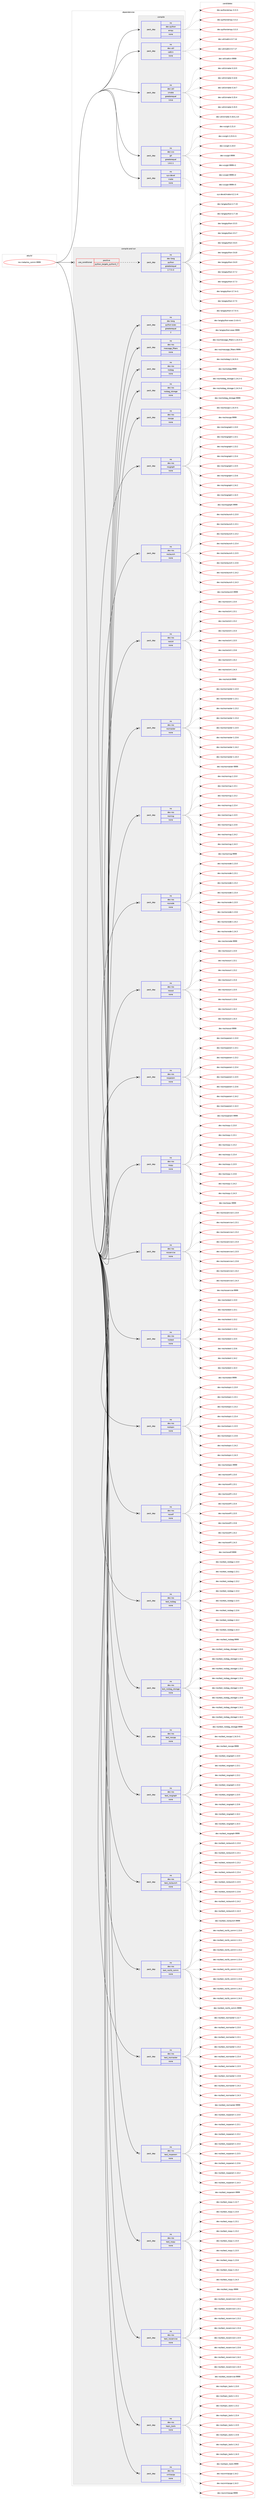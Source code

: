 digraph prolog {

# *************
# Graph options
# *************

newrank=true;
concentrate=true;
compound=true;
graph [rankdir=LR,fontname=Helvetica,fontsize=10,ranksep=1.5];#, ranksep=2.5, nodesep=0.2];
edge  [arrowhead=vee];
node  [fontname=Helvetica,fontsize=10];

# **********
# The ebuild
# **********

subgraph cluster_leftcol {
color=gray;
rank=same;
label=<<i>ebuild</i>>;
id [label="ros-meta/ros_comm-9999", color=red, width=4, href="../ros-meta/ros_comm-9999.svg"];
}

# ****************
# The dependencies
# ****************

subgraph cluster_midcol {
color=gray;
label=<<i>dependencies</i>>;
subgraph cluster_compile {
fillcolor="#eeeeee";
style=filled;
label=<<i>compile</i>>;
subgraph pack626560 {
dependency847943 [label=<<TABLE BORDER="0" CELLBORDER="1" CELLSPACING="0" CELLPADDING="4" WIDTH="220"><TR><TD ROWSPAN="6" CELLPADDING="30">pack_dep</TD></TR><TR><TD WIDTH="110">no</TD></TR><TR><TD>dev-python</TD></TR><TR><TD>empy</TD></TR><TR><TD>none</TD></TR><TR><TD></TD></TR></TABLE>>, shape=none, color=blue];
}
id:e -> dependency847943:w [weight=20,style="solid",arrowhead="vee"];
subgraph pack626561 {
dependency847944 [label=<<TABLE BORDER="0" CELLBORDER="1" CELLSPACING="0" CELLPADDING="4" WIDTH="220"><TR><TD ROWSPAN="6" CELLPADDING="30">pack_dep</TD></TR><TR><TD WIDTH="110">no</TD></TR><TR><TD>dev-util</TD></TR><TR><TD>catkin</TD></TR><TR><TD>none</TD></TR><TR><TD></TD></TR></TABLE>>, shape=none, color=blue];
}
id:e -> dependency847944:w [weight=20,style="solid",arrowhead="vee"];
subgraph pack626562 {
dependency847945 [label=<<TABLE BORDER="0" CELLBORDER="1" CELLSPACING="0" CELLPADDING="4" WIDTH="220"><TR><TD ROWSPAN="6" CELLPADDING="30">pack_dep</TD></TR><TR><TD WIDTH="110">no</TD></TR><TR><TD>dev-util</TD></TR><TR><TD>cmake</TD></TR><TR><TD>greaterequal</TD></TR><TR><TD>3.9.6</TD></TR></TABLE>>, shape=none, color=blue];
}
id:e -> dependency847945:w [weight=20,style="solid",arrowhead="vee"];
subgraph pack626563 {
dependency847946 [label=<<TABLE BORDER="0" CELLBORDER="1" CELLSPACING="0" CELLPADDING="4" WIDTH="220"><TR><TD ROWSPAN="6" CELLPADDING="30">pack_dep</TD></TR><TR><TD WIDTH="110">no</TD></TR><TR><TD>dev-vcs</TD></TR><TR><TD>git</TD></TR><TR><TD>greaterequal</TD></TR><TR><TD>1.8.2.1</TD></TR></TABLE>>, shape=none, color=blue];
}
id:e -> dependency847946:w [weight=20,style="solid",arrowhead="vee"];
subgraph pack626564 {
dependency847947 [label=<<TABLE BORDER="0" CELLBORDER="1" CELLSPACING="0" CELLPADDING="4" WIDTH="220"><TR><TD ROWSPAN="6" CELLPADDING="30">pack_dep</TD></TR><TR><TD WIDTH="110">no</TD></TR><TR><TD>sys-devel</TD></TR><TR><TD>make</TD></TR><TR><TD>none</TD></TR><TR><TD></TD></TR></TABLE>>, shape=none, color=blue];
}
id:e -> dependency847947:w [weight=20,style="solid",arrowhead="vee"];
}
subgraph cluster_compileandrun {
fillcolor="#eeeeee";
style=filled;
label=<<i>compile and run</i>>;
subgraph cond206449 {
dependency847948 [label=<<TABLE BORDER="0" CELLBORDER="1" CELLSPACING="0" CELLPADDING="4"><TR><TD ROWSPAN="3" CELLPADDING="10">use_conditional</TD></TR><TR><TD>positive</TD></TR><TR><TD>python_targets_python2_7</TD></TR></TABLE>>, shape=none, color=red];
subgraph pack626565 {
dependency847949 [label=<<TABLE BORDER="0" CELLBORDER="1" CELLSPACING="0" CELLPADDING="4" WIDTH="220"><TR><TD ROWSPAN="6" CELLPADDING="30">pack_dep</TD></TR><TR><TD WIDTH="110">no</TD></TR><TR><TD>dev-lang</TD></TR><TR><TD>python</TD></TR><TR><TD>greaterequal</TD></TR><TR><TD>2.7.5-r2</TD></TR></TABLE>>, shape=none, color=blue];
}
dependency847948:e -> dependency847949:w [weight=20,style="dashed",arrowhead="vee"];
}
id:e -> dependency847948:w [weight=20,style="solid",arrowhead="odotvee"];
subgraph pack626566 {
dependency847950 [label=<<TABLE BORDER="0" CELLBORDER="1" CELLSPACING="0" CELLPADDING="4" WIDTH="220"><TR><TD ROWSPAN="6" CELLPADDING="30">pack_dep</TD></TR><TR><TD WIDTH="110">no</TD></TR><TR><TD>dev-lang</TD></TR><TR><TD>python-exec</TD></TR><TR><TD>greaterequal</TD></TR><TR><TD>2</TD></TR></TABLE>>, shape=none, color=blue];
}
id:e -> dependency847950:w [weight=20,style="solid",arrowhead="odotvee"];
subgraph pack626567 {
dependency847951 [label=<<TABLE BORDER="0" CELLBORDER="1" CELLSPACING="0" CELLPADDING="4" WIDTH="220"><TR><TD ROWSPAN="6" CELLPADDING="30">pack_dep</TD></TR><TR><TD WIDTH="110">no</TD></TR><TR><TD>dev-ros</TD></TR><TR><TD>message_filters</TD></TR><TR><TD>none</TD></TR><TR><TD></TD></TR></TABLE>>, shape=none, color=blue];
}
id:e -> dependency847951:w [weight=20,style="solid",arrowhead="odotvee"];
subgraph pack626568 {
dependency847952 [label=<<TABLE BORDER="0" CELLBORDER="1" CELLSPACING="0" CELLPADDING="4" WIDTH="220"><TR><TD ROWSPAN="6" CELLPADDING="30">pack_dep</TD></TR><TR><TD WIDTH="110">no</TD></TR><TR><TD>dev-ros</TD></TR><TR><TD>rosbag</TD></TR><TR><TD>none</TD></TR><TR><TD></TD></TR></TABLE>>, shape=none, color=blue];
}
id:e -> dependency847952:w [weight=20,style="solid",arrowhead="odotvee"];
subgraph pack626569 {
dependency847953 [label=<<TABLE BORDER="0" CELLBORDER="1" CELLSPACING="0" CELLPADDING="4" WIDTH="220"><TR><TD ROWSPAN="6" CELLPADDING="30">pack_dep</TD></TR><TR><TD WIDTH="110">no</TD></TR><TR><TD>dev-ros</TD></TR><TR><TD>rosbag_storage</TD></TR><TR><TD>none</TD></TR><TR><TD></TD></TR></TABLE>>, shape=none, color=blue];
}
id:e -> dependency847953:w [weight=20,style="solid",arrowhead="odotvee"];
subgraph pack626570 {
dependency847954 [label=<<TABLE BORDER="0" CELLBORDER="1" CELLSPACING="0" CELLPADDING="4" WIDTH="220"><TR><TD ROWSPAN="6" CELLPADDING="30">pack_dep</TD></TR><TR><TD WIDTH="110">no</TD></TR><TR><TD>dev-ros</TD></TR><TR><TD>roscpp</TD></TR><TR><TD>none</TD></TR><TR><TD></TD></TR></TABLE>>, shape=none, color=blue];
}
id:e -> dependency847954:w [weight=20,style="solid",arrowhead="odotvee"];
subgraph pack626571 {
dependency847955 [label=<<TABLE BORDER="0" CELLBORDER="1" CELLSPACING="0" CELLPADDING="4" WIDTH="220"><TR><TD ROWSPAN="6" CELLPADDING="30">pack_dep</TD></TR><TR><TD WIDTH="110">no</TD></TR><TR><TD>dev-ros</TD></TR><TR><TD>rosgraph</TD></TR><TR><TD>none</TD></TR><TR><TD></TD></TR></TABLE>>, shape=none, color=blue];
}
id:e -> dependency847955:w [weight=20,style="solid",arrowhead="odotvee"];
subgraph pack626572 {
dependency847956 [label=<<TABLE BORDER="0" CELLBORDER="1" CELLSPACING="0" CELLPADDING="4" WIDTH="220"><TR><TD ROWSPAN="6" CELLPADDING="30">pack_dep</TD></TR><TR><TD WIDTH="110">no</TD></TR><TR><TD>dev-ros</TD></TR><TR><TD>roslaunch</TD></TR><TR><TD>none</TD></TR><TR><TD></TD></TR></TABLE>>, shape=none, color=blue];
}
id:e -> dependency847956:w [weight=20,style="solid",arrowhead="odotvee"];
subgraph pack626573 {
dependency847957 [label=<<TABLE BORDER="0" CELLBORDER="1" CELLSPACING="0" CELLPADDING="4" WIDTH="220"><TR><TD ROWSPAN="6" CELLPADDING="30">pack_dep</TD></TR><TR><TD WIDTH="110">no</TD></TR><TR><TD>dev-ros</TD></TR><TR><TD>roslz4</TD></TR><TR><TD>none</TD></TR><TR><TD></TD></TR></TABLE>>, shape=none, color=blue];
}
id:e -> dependency847957:w [weight=20,style="solid",arrowhead="odotvee"];
subgraph pack626574 {
dependency847958 [label=<<TABLE BORDER="0" CELLBORDER="1" CELLSPACING="0" CELLPADDING="4" WIDTH="220"><TR><TD ROWSPAN="6" CELLPADDING="30">pack_dep</TD></TR><TR><TD WIDTH="110">no</TD></TR><TR><TD>dev-ros</TD></TR><TR><TD>rosmaster</TD></TR><TR><TD>none</TD></TR><TR><TD></TD></TR></TABLE>>, shape=none, color=blue];
}
id:e -> dependency847958:w [weight=20,style="solid",arrowhead="odotvee"];
subgraph pack626575 {
dependency847959 [label=<<TABLE BORDER="0" CELLBORDER="1" CELLSPACING="0" CELLPADDING="4" WIDTH="220"><TR><TD ROWSPAN="6" CELLPADDING="30">pack_dep</TD></TR><TR><TD WIDTH="110">no</TD></TR><TR><TD>dev-ros</TD></TR><TR><TD>rosmsg</TD></TR><TR><TD>none</TD></TR><TR><TD></TD></TR></TABLE>>, shape=none, color=blue];
}
id:e -> dependency847959:w [weight=20,style="solid",arrowhead="odotvee"];
subgraph pack626576 {
dependency847960 [label=<<TABLE BORDER="0" CELLBORDER="1" CELLSPACING="0" CELLPADDING="4" WIDTH="220"><TR><TD ROWSPAN="6" CELLPADDING="30">pack_dep</TD></TR><TR><TD WIDTH="110">no</TD></TR><TR><TD>dev-ros</TD></TR><TR><TD>rosnode</TD></TR><TR><TD>none</TD></TR><TR><TD></TD></TR></TABLE>>, shape=none, color=blue];
}
id:e -> dependency847960:w [weight=20,style="solid",arrowhead="odotvee"];
subgraph pack626577 {
dependency847961 [label=<<TABLE BORDER="0" CELLBORDER="1" CELLSPACING="0" CELLPADDING="4" WIDTH="220"><TR><TD ROWSPAN="6" CELLPADDING="30">pack_dep</TD></TR><TR><TD WIDTH="110">no</TD></TR><TR><TD>dev-ros</TD></TR><TR><TD>rosout</TD></TR><TR><TD>none</TD></TR><TR><TD></TD></TR></TABLE>>, shape=none, color=blue];
}
id:e -> dependency847961:w [weight=20,style="solid",arrowhead="odotvee"];
subgraph pack626578 {
dependency847962 [label=<<TABLE BORDER="0" CELLBORDER="1" CELLSPACING="0" CELLPADDING="4" WIDTH="220"><TR><TD ROWSPAN="6" CELLPADDING="30">pack_dep</TD></TR><TR><TD WIDTH="110">no</TD></TR><TR><TD>dev-ros</TD></TR><TR><TD>rosparam</TD></TR><TR><TD>none</TD></TR><TR><TD></TD></TR></TABLE>>, shape=none, color=blue];
}
id:e -> dependency847962:w [weight=20,style="solid",arrowhead="odotvee"];
subgraph pack626579 {
dependency847963 [label=<<TABLE BORDER="0" CELLBORDER="1" CELLSPACING="0" CELLPADDING="4" WIDTH="220"><TR><TD ROWSPAN="6" CELLPADDING="30">pack_dep</TD></TR><TR><TD WIDTH="110">no</TD></TR><TR><TD>dev-ros</TD></TR><TR><TD>rospy</TD></TR><TR><TD>none</TD></TR><TR><TD></TD></TR></TABLE>>, shape=none, color=blue];
}
id:e -> dependency847963:w [weight=20,style="solid",arrowhead="odotvee"];
subgraph pack626580 {
dependency847964 [label=<<TABLE BORDER="0" CELLBORDER="1" CELLSPACING="0" CELLPADDING="4" WIDTH="220"><TR><TD ROWSPAN="6" CELLPADDING="30">pack_dep</TD></TR><TR><TD WIDTH="110">no</TD></TR><TR><TD>dev-ros</TD></TR><TR><TD>rosservice</TD></TR><TR><TD>none</TD></TR><TR><TD></TD></TR></TABLE>>, shape=none, color=blue];
}
id:e -> dependency847964:w [weight=20,style="solid",arrowhead="odotvee"];
subgraph pack626581 {
dependency847965 [label=<<TABLE BORDER="0" CELLBORDER="1" CELLSPACING="0" CELLPADDING="4" WIDTH="220"><TR><TD ROWSPAN="6" CELLPADDING="30">pack_dep</TD></TR><TR><TD WIDTH="110">no</TD></TR><TR><TD>dev-ros</TD></TR><TR><TD>rostest</TD></TR><TR><TD>none</TD></TR><TR><TD></TD></TR></TABLE>>, shape=none, color=blue];
}
id:e -> dependency847965:w [weight=20,style="solid",arrowhead="odotvee"];
subgraph pack626582 {
dependency847966 [label=<<TABLE BORDER="0" CELLBORDER="1" CELLSPACING="0" CELLPADDING="4" WIDTH="220"><TR><TD ROWSPAN="6" CELLPADDING="30">pack_dep</TD></TR><TR><TD WIDTH="110">no</TD></TR><TR><TD>dev-ros</TD></TR><TR><TD>rostopic</TD></TR><TR><TD>none</TD></TR><TR><TD></TD></TR></TABLE>>, shape=none, color=blue];
}
id:e -> dependency847966:w [weight=20,style="solid",arrowhead="odotvee"];
subgraph pack626583 {
dependency847967 [label=<<TABLE BORDER="0" CELLBORDER="1" CELLSPACING="0" CELLPADDING="4" WIDTH="220"><TR><TD ROWSPAN="6" CELLPADDING="30">pack_dep</TD></TR><TR><TD WIDTH="110">no</TD></TR><TR><TD>dev-ros</TD></TR><TR><TD>roswtf</TD></TR><TR><TD>none</TD></TR><TR><TD></TD></TR></TABLE>>, shape=none, color=blue];
}
id:e -> dependency847967:w [weight=20,style="solid",arrowhead="odotvee"];
subgraph pack626584 {
dependency847968 [label=<<TABLE BORDER="0" CELLBORDER="1" CELLSPACING="0" CELLPADDING="4" WIDTH="220"><TR><TD ROWSPAN="6" CELLPADDING="30">pack_dep</TD></TR><TR><TD WIDTH="110">no</TD></TR><TR><TD>dev-ros</TD></TR><TR><TD>test_rosbag</TD></TR><TR><TD>none</TD></TR><TR><TD></TD></TR></TABLE>>, shape=none, color=blue];
}
id:e -> dependency847968:w [weight=20,style="solid",arrowhead="odotvee"];
subgraph pack626585 {
dependency847969 [label=<<TABLE BORDER="0" CELLBORDER="1" CELLSPACING="0" CELLPADDING="4" WIDTH="220"><TR><TD ROWSPAN="6" CELLPADDING="30">pack_dep</TD></TR><TR><TD WIDTH="110">no</TD></TR><TR><TD>dev-ros</TD></TR><TR><TD>test_rosbag_storage</TD></TR><TR><TD>none</TD></TR><TR><TD></TD></TR></TABLE>>, shape=none, color=blue];
}
id:e -> dependency847969:w [weight=20,style="solid",arrowhead="odotvee"];
subgraph pack626586 {
dependency847970 [label=<<TABLE BORDER="0" CELLBORDER="1" CELLSPACING="0" CELLPADDING="4" WIDTH="220"><TR><TD ROWSPAN="6" CELLPADDING="30">pack_dep</TD></TR><TR><TD WIDTH="110">no</TD></TR><TR><TD>dev-ros</TD></TR><TR><TD>test_roscpp</TD></TR><TR><TD>none</TD></TR><TR><TD></TD></TR></TABLE>>, shape=none, color=blue];
}
id:e -> dependency847970:w [weight=20,style="solid",arrowhead="odotvee"];
subgraph pack626587 {
dependency847971 [label=<<TABLE BORDER="0" CELLBORDER="1" CELLSPACING="0" CELLPADDING="4" WIDTH="220"><TR><TD ROWSPAN="6" CELLPADDING="30">pack_dep</TD></TR><TR><TD WIDTH="110">no</TD></TR><TR><TD>dev-ros</TD></TR><TR><TD>test_rosgraph</TD></TR><TR><TD>none</TD></TR><TR><TD></TD></TR></TABLE>>, shape=none, color=blue];
}
id:e -> dependency847971:w [weight=20,style="solid",arrowhead="odotvee"];
subgraph pack626588 {
dependency847972 [label=<<TABLE BORDER="0" CELLBORDER="1" CELLSPACING="0" CELLPADDING="4" WIDTH="220"><TR><TD ROWSPAN="6" CELLPADDING="30">pack_dep</TD></TR><TR><TD WIDTH="110">no</TD></TR><TR><TD>dev-ros</TD></TR><TR><TD>test_roslaunch</TD></TR><TR><TD>none</TD></TR><TR><TD></TD></TR></TABLE>>, shape=none, color=blue];
}
id:e -> dependency847972:w [weight=20,style="solid",arrowhead="odotvee"];
subgraph pack626589 {
dependency847973 [label=<<TABLE BORDER="0" CELLBORDER="1" CELLSPACING="0" CELLPADDING="4" WIDTH="220"><TR><TD ROWSPAN="6" CELLPADDING="30">pack_dep</TD></TR><TR><TD WIDTH="110">no</TD></TR><TR><TD>dev-ros</TD></TR><TR><TD>test_roslib_comm</TD></TR><TR><TD>none</TD></TR><TR><TD></TD></TR></TABLE>>, shape=none, color=blue];
}
id:e -> dependency847973:w [weight=20,style="solid",arrowhead="odotvee"];
subgraph pack626590 {
dependency847974 [label=<<TABLE BORDER="0" CELLBORDER="1" CELLSPACING="0" CELLPADDING="4" WIDTH="220"><TR><TD ROWSPAN="6" CELLPADDING="30">pack_dep</TD></TR><TR><TD WIDTH="110">no</TD></TR><TR><TD>dev-ros</TD></TR><TR><TD>test_rosmaster</TD></TR><TR><TD>none</TD></TR><TR><TD></TD></TR></TABLE>>, shape=none, color=blue];
}
id:e -> dependency847974:w [weight=20,style="solid",arrowhead="odotvee"];
subgraph pack626591 {
dependency847975 [label=<<TABLE BORDER="0" CELLBORDER="1" CELLSPACING="0" CELLPADDING="4" WIDTH="220"><TR><TD ROWSPAN="6" CELLPADDING="30">pack_dep</TD></TR><TR><TD WIDTH="110">no</TD></TR><TR><TD>dev-ros</TD></TR><TR><TD>test_rosparam</TD></TR><TR><TD>none</TD></TR><TR><TD></TD></TR></TABLE>>, shape=none, color=blue];
}
id:e -> dependency847975:w [weight=20,style="solid",arrowhead="odotvee"];
subgraph pack626592 {
dependency847976 [label=<<TABLE BORDER="0" CELLBORDER="1" CELLSPACING="0" CELLPADDING="4" WIDTH="220"><TR><TD ROWSPAN="6" CELLPADDING="30">pack_dep</TD></TR><TR><TD WIDTH="110">no</TD></TR><TR><TD>dev-ros</TD></TR><TR><TD>test_rospy</TD></TR><TR><TD>none</TD></TR><TR><TD></TD></TR></TABLE>>, shape=none, color=blue];
}
id:e -> dependency847976:w [weight=20,style="solid",arrowhead="odotvee"];
subgraph pack626593 {
dependency847977 [label=<<TABLE BORDER="0" CELLBORDER="1" CELLSPACING="0" CELLPADDING="4" WIDTH="220"><TR><TD ROWSPAN="6" CELLPADDING="30">pack_dep</TD></TR><TR><TD WIDTH="110">no</TD></TR><TR><TD>dev-ros</TD></TR><TR><TD>test_rosservice</TD></TR><TR><TD>none</TD></TR><TR><TD></TD></TR></TABLE>>, shape=none, color=blue];
}
id:e -> dependency847977:w [weight=20,style="solid",arrowhead="odotvee"];
subgraph pack626594 {
dependency847978 [label=<<TABLE BORDER="0" CELLBORDER="1" CELLSPACING="0" CELLPADDING="4" WIDTH="220"><TR><TD ROWSPAN="6" CELLPADDING="30">pack_dep</TD></TR><TR><TD WIDTH="110">no</TD></TR><TR><TD>dev-ros</TD></TR><TR><TD>topic_tools</TD></TR><TR><TD>none</TD></TR><TR><TD></TD></TR></TABLE>>, shape=none, color=blue];
}
id:e -> dependency847978:w [weight=20,style="solid",arrowhead="odotvee"];
subgraph pack626595 {
dependency847979 [label=<<TABLE BORDER="0" CELLBORDER="1" CELLSPACING="0" CELLPADDING="4" WIDTH="220"><TR><TD ROWSPAN="6" CELLPADDING="30">pack_dep</TD></TR><TR><TD WIDTH="110">no</TD></TR><TR><TD>dev-ros</TD></TR><TR><TD>xmlrpcpp</TD></TR><TR><TD>none</TD></TR><TR><TD></TD></TR></TABLE>>, shape=none, color=blue];
}
id:e -> dependency847979:w [weight=20,style="solid",arrowhead="odotvee"];
}
subgraph cluster_run {
fillcolor="#eeeeee";
style=filled;
label=<<i>run</i>>;
}
}

# **************
# The candidates
# **************

subgraph cluster_choices {
rank=same;
color=gray;
label=<<i>candidates</i>>;

subgraph choice626560 {
color=black;
nodesep=1;
choice1001011184511212111610411111047101109112121455146514511449 [label="dev-python/empy-3.3-r1", color=red, width=4,href="../dev-python/empy-3.3-r1.svg"];
choice1001011184511212111610411111047101109112121455146514650 [label="dev-python/empy-3.3.2", color=red, width=4,href="../dev-python/empy-3.3.2.svg"];
choice1001011184511212111610411111047101109112121455146514651 [label="dev-python/empy-3.3.3", color=red, width=4,href="../dev-python/empy-3.3.3.svg"];
dependency847943:e -> choice1001011184511212111610411111047101109112121455146514511449:w [style=dotted,weight="100"];
dependency847943:e -> choice1001011184511212111610411111047101109112121455146514650:w [style=dotted,weight="100"];
dependency847943:e -> choice1001011184511212111610411111047101109112121455146514651:w [style=dotted,weight="100"];
}
subgraph choice626561 {
color=black;
nodesep=1;
choice1001011184511711610510847999711610710511045484655464952 [label="dev-util/catkin-0.7.14", color=red, width=4,href="../dev-util/catkin-0.7.14.svg"];
choice1001011184511711610510847999711610710511045484655464955 [label="dev-util/catkin-0.7.17", color=red, width=4,href="../dev-util/catkin-0.7.17.svg"];
choice100101118451171161051084799971161071051104557575757 [label="dev-util/catkin-9999", color=red, width=4,href="../dev-util/catkin-9999.svg"];
dependency847944:e -> choice1001011184511711610510847999711610710511045484655464952:w [style=dotted,weight="100"];
dependency847944:e -> choice1001011184511711610510847999711610710511045484655464955:w [style=dotted,weight="100"];
dependency847944:e -> choice100101118451171161051084799971161071051104557575757:w [style=dotted,weight="100"];
}
subgraph choice626562 {
color=black;
nodesep=1;
choice1001011184511711610510847991099710710145514649514653 [label="dev-util/cmake-3.13.5", color=red, width=4,href="../dev-util/cmake-3.13.5.svg"];
choice1001011184511711610510847991099710710145514649524654 [label="dev-util/cmake-3.14.6", color=red, width=4,href="../dev-util/cmake-3.14.6.svg"];
choice1001011184511711610510847991099710710145514649524655 [label="dev-util/cmake-3.14.7", color=red, width=4,href="../dev-util/cmake-3.14.7.svg"];
choice1001011184511711610510847991099710710145514649534652 [label="dev-util/cmake-3.15.4", color=red, width=4,href="../dev-util/cmake-3.15.4.svg"];
choice1001011184511711610510847991099710710145514649534653 [label="dev-util/cmake-3.15.5", color=red, width=4,href="../dev-util/cmake-3.15.5.svg"];
choice1001011184511711610510847991099710710145514649544648951149951 [label="dev-util/cmake-3.16.0_rc3", color=red, width=4,href="../dev-util/cmake-3.16.0_rc3.svg"];
dependency847945:e -> choice1001011184511711610510847991099710710145514649514653:w [style=dotted,weight="100"];
dependency847945:e -> choice1001011184511711610510847991099710710145514649524654:w [style=dotted,weight="100"];
dependency847945:e -> choice1001011184511711610510847991099710710145514649524655:w [style=dotted,weight="100"];
dependency847945:e -> choice1001011184511711610510847991099710710145514649534652:w [style=dotted,weight="100"];
dependency847945:e -> choice1001011184511711610510847991099710710145514649534653:w [style=dotted,weight="100"];
dependency847945:e -> choice1001011184511711610510847991099710710145514649544648951149951:w [style=dotted,weight="100"];
}
subgraph choice626563 {
color=black;
nodesep=1;
choice10010111845118991154710310511645504650494648 [label="dev-vcs/git-2.21.0", color=red, width=4,href="../dev-vcs/git-2.21.0.svg"];
choice100101118451189911547103105116455046505146484511449 [label="dev-vcs/git-2.23.0-r1", color=red, width=4,href="../dev-vcs/git-2.23.0-r1.svg"];
choice10010111845118991154710310511645504650524648 [label="dev-vcs/git-2.24.0", color=red, width=4,href="../dev-vcs/git-2.24.0.svg"];
choice1001011184511899115471031051164557575757 [label="dev-vcs/git-9999", color=red, width=4,href="../dev-vcs/git-9999.svg"];
choice10010111845118991154710310511645575757574511449 [label="dev-vcs/git-9999-r1", color=red, width=4,href="../dev-vcs/git-9999-r1.svg"];
choice10010111845118991154710310511645575757574511450 [label="dev-vcs/git-9999-r2", color=red, width=4,href="../dev-vcs/git-9999-r2.svg"];
choice10010111845118991154710310511645575757574511451 [label="dev-vcs/git-9999-r3", color=red, width=4,href="../dev-vcs/git-9999-r3.svg"];
dependency847946:e -> choice10010111845118991154710310511645504650494648:w [style=dotted,weight="100"];
dependency847946:e -> choice100101118451189911547103105116455046505146484511449:w [style=dotted,weight="100"];
dependency847946:e -> choice10010111845118991154710310511645504650524648:w [style=dotted,weight="100"];
dependency847946:e -> choice1001011184511899115471031051164557575757:w [style=dotted,weight="100"];
dependency847946:e -> choice10010111845118991154710310511645575757574511449:w [style=dotted,weight="100"];
dependency847946:e -> choice10010111845118991154710310511645575757574511450:w [style=dotted,weight="100"];
dependency847946:e -> choice10010111845118991154710310511645575757574511451:w [style=dotted,weight="100"];
}
subgraph choice626564 {
color=black;
nodesep=1;
choice1151211154510010111810110847109971071014552465046494511452 [label="sys-devel/make-4.2.1-r4", color=red, width=4,href="../sys-devel/make-4.2.1-r4.svg"];
dependency847947:e -> choice1151211154510010111810110847109971071014552465046494511452:w [style=dotted,weight="100"];
}
subgraph choice626565 {
color=black;
nodesep=1;
choice10010111845108971101034711212111610411111045504655464953 [label="dev-lang/python-2.7.15", color=red, width=4,href="../dev-lang/python-2.7.15.svg"];
choice10010111845108971101034711212111610411111045504655464954 [label="dev-lang/python-2.7.16", color=red, width=4,href="../dev-lang/python-2.7.16.svg"];
choice100101118451089711010347112121116104111110455146534653 [label="dev-lang/python-3.5.5", color=red, width=4,href="../dev-lang/python-3.5.5.svg"];
choice100101118451089711010347112121116104111110455146534655 [label="dev-lang/python-3.5.7", color=red, width=4,href="../dev-lang/python-3.5.7.svg"];
choice100101118451089711010347112121116104111110455146544653 [label="dev-lang/python-3.6.5", color=red, width=4,href="../dev-lang/python-3.6.5.svg"];
choice100101118451089711010347112121116104111110455146544656 [label="dev-lang/python-3.6.8", color=red, width=4,href="../dev-lang/python-3.6.8.svg"];
choice100101118451089711010347112121116104111110455146544657 [label="dev-lang/python-3.6.9", color=red, width=4,href="../dev-lang/python-3.6.9.svg"];
choice100101118451089711010347112121116104111110455146554650 [label="dev-lang/python-3.7.2", color=red, width=4,href="../dev-lang/python-3.7.2.svg"];
choice100101118451089711010347112121116104111110455146554651 [label="dev-lang/python-3.7.3", color=red, width=4,href="../dev-lang/python-3.7.3.svg"];
choice1001011184510897110103471121211161041111104551465546524511449 [label="dev-lang/python-3.7.4-r1", color=red, width=4,href="../dev-lang/python-3.7.4-r1.svg"];
choice100101118451089711010347112121116104111110455146554653 [label="dev-lang/python-3.7.5", color=red, width=4,href="../dev-lang/python-3.7.5.svg"];
choice1001011184510897110103471121211161041111104551465546534511449 [label="dev-lang/python-3.7.5-r1", color=red, width=4,href="../dev-lang/python-3.7.5-r1.svg"];
dependency847949:e -> choice10010111845108971101034711212111610411111045504655464953:w [style=dotted,weight="100"];
dependency847949:e -> choice10010111845108971101034711212111610411111045504655464954:w [style=dotted,weight="100"];
dependency847949:e -> choice100101118451089711010347112121116104111110455146534653:w [style=dotted,weight="100"];
dependency847949:e -> choice100101118451089711010347112121116104111110455146534655:w [style=dotted,weight="100"];
dependency847949:e -> choice100101118451089711010347112121116104111110455146544653:w [style=dotted,weight="100"];
dependency847949:e -> choice100101118451089711010347112121116104111110455146544656:w [style=dotted,weight="100"];
dependency847949:e -> choice100101118451089711010347112121116104111110455146544657:w [style=dotted,weight="100"];
dependency847949:e -> choice100101118451089711010347112121116104111110455146554650:w [style=dotted,weight="100"];
dependency847949:e -> choice100101118451089711010347112121116104111110455146554651:w [style=dotted,weight="100"];
dependency847949:e -> choice1001011184510897110103471121211161041111104551465546524511449:w [style=dotted,weight="100"];
dependency847949:e -> choice100101118451089711010347112121116104111110455146554653:w [style=dotted,weight="100"];
dependency847949:e -> choice1001011184510897110103471121211161041111104551465546534511449:w [style=dotted,weight="100"];
}
subgraph choice626566 {
color=black;
nodesep=1;
choice10010111845108971101034711212111610411111045101120101994550465246544511449 [label="dev-lang/python-exec-2.4.6-r1", color=red, width=4,href="../dev-lang/python-exec-2.4.6-r1.svg"];
choice10010111845108971101034711212111610411111045101120101994557575757 [label="dev-lang/python-exec-9999", color=red, width=4,href="../dev-lang/python-exec-9999.svg"];
dependency847950:e -> choice10010111845108971101034711212111610411111045101120101994550465246544511449:w [style=dotted,weight="100"];
dependency847950:e -> choice10010111845108971101034711212111610411111045101120101994557575757:w [style=dotted,weight="100"];
}
subgraph choice626567 {
color=black;
nodesep=1;
choice10010111845114111115471091011151159710310195102105108116101114115454946495246514511449 [label="dev-ros/message_filters-1.14.3-r1", color=red, width=4,href="../dev-ros/message_filters-1.14.3-r1.svg"];
choice100101118451141111154710910111511597103101951021051081161011141154557575757 [label="dev-ros/message_filters-9999", color=red, width=4,href="../dev-ros/message_filters-9999.svg"];
dependency847951:e -> choice10010111845114111115471091011151159710310195102105108116101114115454946495246514511449:w [style=dotted,weight="100"];
dependency847951:e -> choice100101118451141111154710910111511597103101951021051081161011141154557575757:w [style=dotted,weight="100"];
}
subgraph choice626568 {
color=black;
nodesep=1;
choice10010111845114111115471141111159897103454946495246514511449 [label="dev-ros/rosbag-1.14.3-r1", color=red, width=4,href="../dev-ros/rosbag-1.14.3-r1.svg"];
choice100101118451141111154711411111598971034557575757 [label="dev-ros/rosbag-9999", color=red, width=4,href="../dev-ros/rosbag-9999.svg"];
dependency847952:e -> choice10010111845114111115471141111159897103454946495246514511449:w [style=dotted,weight="100"];
dependency847952:e -> choice100101118451141111154711411111598971034557575757:w [style=dotted,weight="100"];
}
subgraph choice626569 {
color=black;
nodesep=1;
choice100101118451141111154711411111598971039511511611111497103101454946495246504511449 [label="dev-ros/rosbag_storage-1.14.2-r1", color=red, width=4,href="../dev-ros/rosbag_storage-1.14.2-r1.svg"];
choice100101118451141111154711411111598971039511511611111497103101454946495246514511450 [label="dev-ros/rosbag_storage-1.14.3-r2", color=red, width=4,href="../dev-ros/rosbag_storage-1.14.3-r2.svg"];
choice1001011184511411111547114111115989710395115116111114971031014557575757 [label="dev-ros/rosbag_storage-9999", color=red, width=4,href="../dev-ros/rosbag_storage-9999.svg"];
dependency847953:e -> choice100101118451141111154711411111598971039511511611111497103101454946495246504511449:w [style=dotted,weight="100"];
dependency847953:e -> choice100101118451141111154711411111598971039511511611111497103101454946495246514511450:w [style=dotted,weight="100"];
dependency847953:e -> choice1001011184511411111547114111115989710395115116111114971031014557575757:w [style=dotted,weight="100"];
}
subgraph choice626570 {
color=black;
nodesep=1;
choice100101118451141111154711411111599112112454946495246514511449 [label="dev-ros/roscpp-1.14.3-r1", color=red, width=4,href="../dev-ros/roscpp-1.14.3-r1.svg"];
choice1001011184511411111547114111115991121124557575757 [label="dev-ros/roscpp-9999", color=red, width=4,href="../dev-ros/roscpp-9999.svg"];
dependency847954:e -> choice100101118451141111154711411111599112112454946495246514511449:w [style=dotted,weight="100"];
dependency847954:e -> choice1001011184511411111547114111115991121124557575757:w [style=dotted,weight="100"];
}
subgraph choice626571 {
color=black;
nodesep=1;
choice10010111845114111115471141111151031149711210445494649514648 [label="dev-ros/rosgraph-1.13.0", color=red, width=4,href="../dev-ros/rosgraph-1.13.0.svg"];
choice10010111845114111115471141111151031149711210445494649514649 [label="dev-ros/rosgraph-1.13.1", color=red, width=4,href="../dev-ros/rosgraph-1.13.1.svg"];
choice10010111845114111115471141111151031149711210445494649514650 [label="dev-ros/rosgraph-1.13.2", color=red, width=4,href="../dev-ros/rosgraph-1.13.2.svg"];
choice10010111845114111115471141111151031149711210445494649514652 [label="dev-ros/rosgraph-1.13.4", color=red, width=4,href="../dev-ros/rosgraph-1.13.4.svg"];
choice10010111845114111115471141111151031149711210445494649514653 [label="dev-ros/rosgraph-1.13.5", color=red, width=4,href="../dev-ros/rosgraph-1.13.5.svg"];
choice10010111845114111115471141111151031149711210445494649514654 [label="dev-ros/rosgraph-1.13.6", color=red, width=4,href="../dev-ros/rosgraph-1.13.6.svg"];
choice10010111845114111115471141111151031149711210445494649524650 [label="dev-ros/rosgraph-1.14.2", color=red, width=4,href="../dev-ros/rosgraph-1.14.2.svg"];
choice10010111845114111115471141111151031149711210445494649524651 [label="dev-ros/rosgraph-1.14.3", color=red, width=4,href="../dev-ros/rosgraph-1.14.3.svg"];
choice1001011184511411111547114111115103114971121044557575757 [label="dev-ros/rosgraph-9999", color=red, width=4,href="../dev-ros/rosgraph-9999.svg"];
dependency847955:e -> choice10010111845114111115471141111151031149711210445494649514648:w [style=dotted,weight="100"];
dependency847955:e -> choice10010111845114111115471141111151031149711210445494649514649:w [style=dotted,weight="100"];
dependency847955:e -> choice10010111845114111115471141111151031149711210445494649514650:w [style=dotted,weight="100"];
dependency847955:e -> choice10010111845114111115471141111151031149711210445494649514652:w [style=dotted,weight="100"];
dependency847955:e -> choice10010111845114111115471141111151031149711210445494649514653:w [style=dotted,weight="100"];
dependency847955:e -> choice10010111845114111115471141111151031149711210445494649514654:w [style=dotted,weight="100"];
dependency847955:e -> choice10010111845114111115471141111151031149711210445494649524650:w [style=dotted,weight="100"];
dependency847955:e -> choice10010111845114111115471141111151031149711210445494649524651:w [style=dotted,weight="100"];
dependency847955:e -> choice1001011184511411111547114111115103114971121044557575757:w [style=dotted,weight="100"];
}
subgraph choice626572 {
color=black;
nodesep=1;
choice1001011184511411111547114111115108971171109910445494649514648 [label="dev-ros/roslaunch-1.13.0", color=red, width=4,href="../dev-ros/roslaunch-1.13.0.svg"];
choice1001011184511411111547114111115108971171109910445494649514649 [label="dev-ros/roslaunch-1.13.1", color=red, width=4,href="../dev-ros/roslaunch-1.13.1.svg"];
choice1001011184511411111547114111115108971171109910445494649514650 [label="dev-ros/roslaunch-1.13.2", color=red, width=4,href="../dev-ros/roslaunch-1.13.2.svg"];
choice1001011184511411111547114111115108971171109910445494649514652 [label="dev-ros/roslaunch-1.13.4", color=red, width=4,href="../dev-ros/roslaunch-1.13.4.svg"];
choice1001011184511411111547114111115108971171109910445494649514653 [label="dev-ros/roslaunch-1.13.5", color=red, width=4,href="../dev-ros/roslaunch-1.13.5.svg"];
choice1001011184511411111547114111115108971171109910445494649514654 [label="dev-ros/roslaunch-1.13.6", color=red, width=4,href="../dev-ros/roslaunch-1.13.6.svg"];
choice1001011184511411111547114111115108971171109910445494649524650 [label="dev-ros/roslaunch-1.14.2", color=red, width=4,href="../dev-ros/roslaunch-1.14.2.svg"];
choice1001011184511411111547114111115108971171109910445494649524651 [label="dev-ros/roslaunch-1.14.3", color=red, width=4,href="../dev-ros/roslaunch-1.14.3.svg"];
choice100101118451141111154711411111510897117110991044557575757 [label="dev-ros/roslaunch-9999", color=red, width=4,href="../dev-ros/roslaunch-9999.svg"];
dependency847956:e -> choice1001011184511411111547114111115108971171109910445494649514648:w [style=dotted,weight="100"];
dependency847956:e -> choice1001011184511411111547114111115108971171109910445494649514649:w [style=dotted,weight="100"];
dependency847956:e -> choice1001011184511411111547114111115108971171109910445494649514650:w [style=dotted,weight="100"];
dependency847956:e -> choice1001011184511411111547114111115108971171109910445494649514652:w [style=dotted,weight="100"];
dependency847956:e -> choice1001011184511411111547114111115108971171109910445494649514653:w [style=dotted,weight="100"];
dependency847956:e -> choice1001011184511411111547114111115108971171109910445494649514654:w [style=dotted,weight="100"];
dependency847956:e -> choice1001011184511411111547114111115108971171109910445494649524650:w [style=dotted,weight="100"];
dependency847956:e -> choice1001011184511411111547114111115108971171109910445494649524651:w [style=dotted,weight="100"];
dependency847956:e -> choice100101118451141111154711411111510897117110991044557575757:w [style=dotted,weight="100"];
}
subgraph choice626573 {
color=black;
nodesep=1;
choice10010111845114111115471141111151081225245494649514648 [label="dev-ros/roslz4-1.13.0", color=red, width=4,href="../dev-ros/roslz4-1.13.0.svg"];
choice10010111845114111115471141111151081225245494649514649 [label="dev-ros/roslz4-1.13.1", color=red, width=4,href="../dev-ros/roslz4-1.13.1.svg"];
choice10010111845114111115471141111151081225245494649514650 [label="dev-ros/roslz4-1.13.2", color=red, width=4,href="../dev-ros/roslz4-1.13.2.svg"];
choice10010111845114111115471141111151081225245494649514652 [label="dev-ros/roslz4-1.13.4", color=red, width=4,href="../dev-ros/roslz4-1.13.4.svg"];
choice10010111845114111115471141111151081225245494649514653 [label="dev-ros/roslz4-1.13.5", color=red, width=4,href="../dev-ros/roslz4-1.13.5.svg"];
choice10010111845114111115471141111151081225245494649514654 [label="dev-ros/roslz4-1.13.6", color=red, width=4,href="../dev-ros/roslz4-1.13.6.svg"];
choice10010111845114111115471141111151081225245494649524650 [label="dev-ros/roslz4-1.14.2", color=red, width=4,href="../dev-ros/roslz4-1.14.2.svg"];
choice10010111845114111115471141111151081225245494649524651 [label="dev-ros/roslz4-1.14.3", color=red, width=4,href="../dev-ros/roslz4-1.14.3.svg"];
choice1001011184511411111547114111115108122524557575757 [label="dev-ros/roslz4-9999", color=red, width=4,href="../dev-ros/roslz4-9999.svg"];
dependency847957:e -> choice10010111845114111115471141111151081225245494649514648:w [style=dotted,weight="100"];
dependency847957:e -> choice10010111845114111115471141111151081225245494649514649:w [style=dotted,weight="100"];
dependency847957:e -> choice10010111845114111115471141111151081225245494649514650:w [style=dotted,weight="100"];
dependency847957:e -> choice10010111845114111115471141111151081225245494649514652:w [style=dotted,weight="100"];
dependency847957:e -> choice10010111845114111115471141111151081225245494649514653:w [style=dotted,weight="100"];
dependency847957:e -> choice10010111845114111115471141111151081225245494649514654:w [style=dotted,weight="100"];
dependency847957:e -> choice10010111845114111115471141111151081225245494649524650:w [style=dotted,weight="100"];
dependency847957:e -> choice10010111845114111115471141111151081225245494649524651:w [style=dotted,weight="100"];
dependency847957:e -> choice1001011184511411111547114111115108122524557575757:w [style=dotted,weight="100"];
}
subgraph choice626574 {
color=black;
nodesep=1;
choice10010111845114111115471141111151099711511610111445494649514648 [label="dev-ros/rosmaster-1.13.0", color=red, width=4,href="../dev-ros/rosmaster-1.13.0.svg"];
choice10010111845114111115471141111151099711511610111445494649514649 [label="dev-ros/rosmaster-1.13.1", color=red, width=4,href="../dev-ros/rosmaster-1.13.1.svg"];
choice10010111845114111115471141111151099711511610111445494649514650 [label="dev-ros/rosmaster-1.13.2", color=red, width=4,href="../dev-ros/rosmaster-1.13.2.svg"];
choice10010111845114111115471141111151099711511610111445494649514652 [label="dev-ros/rosmaster-1.13.4", color=red, width=4,href="../dev-ros/rosmaster-1.13.4.svg"];
choice10010111845114111115471141111151099711511610111445494649514653 [label="dev-ros/rosmaster-1.13.5", color=red, width=4,href="../dev-ros/rosmaster-1.13.5.svg"];
choice10010111845114111115471141111151099711511610111445494649514654 [label="dev-ros/rosmaster-1.13.6", color=red, width=4,href="../dev-ros/rosmaster-1.13.6.svg"];
choice10010111845114111115471141111151099711511610111445494649524650 [label="dev-ros/rosmaster-1.14.2", color=red, width=4,href="../dev-ros/rosmaster-1.14.2.svg"];
choice10010111845114111115471141111151099711511610111445494649524651 [label="dev-ros/rosmaster-1.14.3", color=red, width=4,href="../dev-ros/rosmaster-1.14.3.svg"];
choice1001011184511411111547114111115109971151161011144557575757 [label="dev-ros/rosmaster-9999", color=red, width=4,href="../dev-ros/rosmaster-9999.svg"];
dependency847958:e -> choice10010111845114111115471141111151099711511610111445494649514648:w [style=dotted,weight="100"];
dependency847958:e -> choice10010111845114111115471141111151099711511610111445494649514649:w [style=dotted,weight="100"];
dependency847958:e -> choice10010111845114111115471141111151099711511610111445494649514650:w [style=dotted,weight="100"];
dependency847958:e -> choice10010111845114111115471141111151099711511610111445494649514652:w [style=dotted,weight="100"];
dependency847958:e -> choice10010111845114111115471141111151099711511610111445494649514653:w [style=dotted,weight="100"];
dependency847958:e -> choice10010111845114111115471141111151099711511610111445494649514654:w [style=dotted,weight="100"];
dependency847958:e -> choice10010111845114111115471141111151099711511610111445494649524650:w [style=dotted,weight="100"];
dependency847958:e -> choice10010111845114111115471141111151099711511610111445494649524651:w [style=dotted,weight="100"];
dependency847958:e -> choice1001011184511411111547114111115109971151161011144557575757:w [style=dotted,weight="100"];
}
subgraph choice626575 {
color=black;
nodesep=1;
choice100101118451141111154711411111510911510345494649514648 [label="dev-ros/rosmsg-1.13.0", color=red, width=4,href="../dev-ros/rosmsg-1.13.0.svg"];
choice100101118451141111154711411111510911510345494649514649 [label="dev-ros/rosmsg-1.13.1", color=red, width=4,href="../dev-ros/rosmsg-1.13.1.svg"];
choice100101118451141111154711411111510911510345494649514650 [label="dev-ros/rosmsg-1.13.2", color=red, width=4,href="../dev-ros/rosmsg-1.13.2.svg"];
choice100101118451141111154711411111510911510345494649514652 [label="dev-ros/rosmsg-1.13.4", color=red, width=4,href="../dev-ros/rosmsg-1.13.4.svg"];
choice100101118451141111154711411111510911510345494649514653 [label="dev-ros/rosmsg-1.13.5", color=red, width=4,href="../dev-ros/rosmsg-1.13.5.svg"];
choice100101118451141111154711411111510911510345494649514654 [label="dev-ros/rosmsg-1.13.6", color=red, width=4,href="../dev-ros/rosmsg-1.13.6.svg"];
choice100101118451141111154711411111510911510345494649524650 [label="dev-ros/rosmsg-1.14.2", color=red, width=4,href="../dev-ros/rosmsg-1.14.2.svg"];
choice100101118451141111154711411111510911510345494649524651 [label="dev-ros/rosmsg-1.14.3", color=red, width=4,href="../dev-ros/rosmsg-1.14.3.svg"];
choice10010111845114111115471141111151091151034557575757 [label="dev-ros/rosmsg-9999", color=red, width=4,href="../dev-ros/rosmsg-9999.svg"];
dependency847959:e -> choice100101118451141111154711411111510911510345494649514648:w [style=dotted,weight="100"];
dependency847959:e -> choice100101118451141111154711411111510911510345494649514649:w [style=dotted,weight="100"];
dependency847959:e -> choice100101118451141111154711411111510911510345494649514650:w [style=dotted,weight="100"];
dependency847959:e -> choice100101118451141111154711411111510911510345494649514652:w [style=dotted,weight="100"];
dependency847959:e -> choice100101118451141111154711411111510911510345494649514653:w [style=dotted,weight="100"];
dependency847959:e -> choice100101118451141111154711411111510911510345494649514654:w [style=dotted,weight="100"];
dependency847959:e -> choice100101118451141111154711411111510911510345494649524650:w [style=dotted,weight="100"];
dependency847959:e -> choice100101118451141111154711411111510911510345494649524651:w [style=dotted,weight="100"];
dependency847959:e -> choice10010111845114111115471141111151091151034557575757:w [style=dotted,weight="100"];
}
subgraph choice626576 {
color=black;
nodesep=1;
choice100101118451141111154711411111511011110010145494649514648 [label="dev-ros/rosnode-1.13.0", color=red, width=4,href="../dev-ros/rosnode-1.13.0.svg"];
choice100101118451141111154711411111511011110010145494649514649 [label="dev-ros/rosnode-1.13.1", color=red, width=4,href="../dev-ros/rosnode-1.13.1.svg"];
choice100101118451141111154711411111511011110010145494649514650 [label="dev-ros/rosnode-1.13.2", color=red, width=4,href="../dev-ros/rosnode-1.13.2.svg"];
choice100101118451141111154711411111511011110010145494649514652 [label="dev-ros/rosnode-1.13.4", color=red, width=4,href="../dev-ros/rosnode-1.13.4.svg"];
choice100101118451141111154711411111511011110010145494649514653 [label="dev-ros/rosnode-1.13.5", color=red, width=4,href="../dev-ros/rosnode-1.13.5.svg"];
choice100101118451141111154711411111511011110010145494649514654 [label="dev-ros/rosnode-1.13.6", color=red, width=4,href="../dev-ros/rosnode-1.13.6.svg"];
choice100101118451141111154711411111511011110010145494649524650 [label="dev-ros/rosnode-1.14.2", color=red, width=4,href="../dev-ros/rosnode-1.14.2.svg"];
choice100101118451141111154711411111511011110010145494649524651 [label="dev-ros/rosnode-1.14.3", color=red, width=4,href="../dev-ros/rosnode-1.14.3.svg"];
choice10010111845114111115471141111151101111001014557575757 [label="dev-ros/rosnode-9999", color=red, width=4,href="../dev-ros/rosnode-9999.svg"];
dependency847960:e -> choice100101118451141111154711411111511011110010145494649514648:w [style=dotted,weight="100"];
dependency847960:e -> choice100101118451141111154711411111511011110010145494649514649:w [style=dotted,weight="100"];
dependency847960:e -> choice100101118451141111154711411111511011110010145494649514650:w [style=dotted,weight="100"];
dependency847960:e -> choice100101118451141111154711411111511011110010145494649514652:w [style=dotted,weight="100"];
dependency847960:e -> choice100101118451141111154711411111511011110010145494649514653:w [style=dotted,weight="100"];
dependency847960:e -> choice100101118451141111154711411111511011110010145494649514654:w [style=dotted,weight="100"];
dependency847960:e -> choice100101118451141111154711411111511011110010145494649524650:w [style=dotted,weight="100"];
dependency847960:e -> choice100101118451141111154711411111511011110010145494649524651:w [style=dotted,weight="100"];
dependency847960:e -> choice10010111845114111115471141111151101111001014557575757:w [style=dotted,weight="100"];
}
subgraph choice626577 {
color=black;
nodesep=1;
choice100101118451141111154711411111511111711645494649514648 [label="dev-ros/rosout-1.13.0", color=red, width=4,href="../dev-ros/rosout-1.13.0.svg"];
choice100101118451141111154711411111511111711645494649514649 [label="dev-ros/rosout-1.13.1", color=red, width=4,href="../dev-ros/rosout-1.13.1.svg"];
choice100101118451141111154711411111511111711645494649514650 [label="dev-ros/rosout-1.13.2", color=red, width=4,href="../dev-ros/rosout-1.13.2.svg"];
choice100101118451141111154711411111511111711645494649514652 [label="dev-ros/rosout-1.13.4", color=red, width=4,href="../dev-ros/rosout-1.13.4.svg"];
choice100101118451141111154711411111511111711645494649514653 [label="dev-ros/rosout-1.13.5", color=red, width=4,href="../dev-ros/rosout-1.13.5.svg"];
choice100101118451141111154711411111511111711645494649514654 [label="dev-ros/rosout-1.13.6", color=red, width=4,href="../dev-ros/rosout-1.13.6.svg"];
choice100101118451141111154711411111511111711645494649524650 [label="dev-ros/rosout-1.14.2", color=red, width=4,href="../dev-ros/rosout-1.14.2.svg"];
choice100101118451141111154711411111511111711645494649524651 [label="dev-ros/rosout-1.14.3", color=red, width=4,href="../dev-ros/rosout-1.14.3.svg"];
choice10010111845114111115471141111151111171164557575757 [label="dev-ros/rosout-9999", color=red, width=4,href="../dev-ros/rosout-9999.svg"];
dependency847961:e -> choice100101118451141111154711411111511111711645494649514648:w [style=dotted,weight="100"];
dependency847961:e -> choice100101118451141111154711411111511111711645494649514649:w [style=dotted,weight="100"];
dependency847961:e -> choice100101118451141111154711411111511111711645494649514650:w [style=dotted,weight="100"];
dependency847961:e -> choice100101118451141111154711411111511111711645494649514652:w [style=dotted,weight="100"];
dependency847961:e -> choice100101118451141111154711411111511111711645494649514653:w [style=dotted,weight="100"];
dependency847961:e -> choice100101118451141111154711411111511111711645494649514654:w [style=dotted,weight="100"];
dependency847961:e -> choice100101118451141111154711411111511111711645494649524650:w [style=dotted,weight="100"];
dependency847961:e -> choice100101118451141111154711411111511111711645494649524651:w [style=dotted,weight="100"];
dependency847961:e -> choice10010111845114111115471141111151111171164557575757:w [style=dotted,weight="100"];
}
subgraph choice626578 {
color=black;
nodesep=1;
choice1001011184511411111547114111115112971149710945494649514648 [label="dev-ros/rosparam-1.13.0", color=red, width=4,href="../dev-ros/rosparam-1.13.0.svg"];
choice1001011184511411111547114111115112971149710945494649514649 [label="dev-ros/rosparam-1.13.1", color=red, width=4,href="../dev-ros/rosparam-1.13.1.svg"];
choice1001011184511411111547114111115112971149710945494649514650 [label="dev-ros/rosparam-1.13.2", color=red, width=4,href="../dev-ros/rosparam-1.13.2.svg"];
choice1001011184511411111547114111115112971149710945494649514652 [label="dev-ros/rosparam-1.13.4", color=red, width=4,href="../dev-ros/rosparam-1.13.4.svg"];
choice1001011184511411111547114111115112971149710945494649514653 [label="dev-ros/rosparam-1.13.5", color=red, width=4,href="../dev-ros/rosparam-1.13.5.svg"];
choice1001011184511411111547114111115112971149710945494649514654 [label="dev-ros/rosparam-1.13.6", color=red, width=4,href="../dev-ros/rosparam-1.13.6.svg"];
choice1001011184511411111547114111115112971149710945494649524650 [label="dev-ros/rosparam-1.14.2", color=red, width=4,href="../dev-ros/rosparam-1.14.2.svg"];
choice1001011184511411111547114111115112971149710945494649524651 [label="dev-ros/rosparam-1.14.3", color=red, width=4,href="../dev-ros/rosparam-1.14.3.svg"];
choice100101118451141111154711411111511297114971094557575757 [label="dev-ros/rosparam-9999", color=red, width=4,href="../dev-ros/rosparam-9999.svg"];
dependency847962:e -> choice1001011184511411111547114111115112971149710945494649514648:w [style=dotted,weight="100"];
dependency847962:e -> choice1001011184511411111547114111115112971149710945494649514649:w [style=dotted,weight="100"];
dependency847962:e -> choice1001011184511411111547114111115112971149710945494649514650:w [style=dotted,weight="100"];
dependency847962:e -> choice1001011184511411111547114111115112971149710945494649514652:w [style=dotted,weight="100"];
dependency847962:e -> choice1001011184511411111547114111115112971149710945494649514653:w [style=dotted,weight="100"];
dependency847962:e -> choice1001011184511411111547114111115112971149710945494649514654:w [style=dotted,weight="100"];
dependency847962:e -> choice1001011184511411111547114111115112971149710945494649524650:w [style=dotted,weight="100"];
dependency847962:e -> choice1001011184511411111547114111115112971149710945494649524651:w [style=dotted,weight="100"];
dependency847962:e -> choice100101118451141111154711411111511297114971094557575757:w [style=dotted,weight="100"];
}
subgraph choice626579 {
color=black;
nodesep=1;
choice100101118451141111154711411111511212145494649514648 [label="dev-ros/rospy-1.13.0", color=red, width=4,href="../dev-ros/rospy-1.13.0.svg"];
choice100101118451141111154711411111511212145494649514649 [label="dev-ros/rospy-1.13.1", color=red, width=4,href="../dev-ros/rospy-1.13.1.svg"];
choice100101118451141111154711411111511212145494649514650 [label="dev-ros/rospy-1.13.2", color=red, width=4,href="../dev-ros/rospy-1.13.2.svg"];
choice100101118451141111154711411111511212145494649514652 [label="dev-ros/rospy-1.13.4", color=red, width=4,href="../dev-ros/rospy-1.13.4.svg"];
choice100101118451141111154711411111511212145494649514653 [label="dev-ros/rospy-1.13.5", color=red, width=4,href="../dev-ros/rospy-1.13.5.svg"];
choice100101118451141111154711411111511212145494649514654 [label="dev-ros/rospy-1.13.6", color=red, width=4,href="../dev-ros/rospy-1.13.6.svg"];
choice100101118451141111154711411111511212145494649524650 [label="dev-ros/rospy-1.14.2", color=red, width=4,href="../dev-ros/rospy-1.14.2.svg"];
choice100101118451141111154711411111511212145494649524651 [label="dev-ros/rospy-1.14.3", color=red, width=4,href="../dev-ros/rospy-1.14.3.svg"];
choice10010111845114111115471141111151121214557575757 [label="dev-ros/rospy-9999", color=red, width=4,href="../dev-ros/rospy-9999.svg"];
dependency847963:e -> choice100101118451141111154711411111511212145494649514648:w [style=dotted,weight="100"];
dependency847963:e -> choice100101118451141111154711411111511212145494649514649:w [style=dotted,weight="100"];
dependency847963:e -> choice100101118451141111154711411111511212145494649514650:w [style=dotted,weight="100"];
dependency847963:e -> choice100101118451141111154711411111511212145494649514652:w [style=dotted,weight="100"];
dependency847963:e -> choice100101118451141111154711411111511212145494649514653:w [style=dotted,weight="100"];
dependency847963:e -> choice100101118451141111154711411111511212145494649514654:w [style=dotted,weight="100"];
dependency847963:e -> choice100101118451141111154711411111511212145494649524650:w [style=dotted,weight="100"];
dependency847963:e -> choice100101118451141111154711411111511212145494649524651:w [style=dotted,weight="100"];
dependency847963:e -> choice10010111845114111115471141111151121214557575757:w [style=dotted,weight="100"];
}
subgraph choice626580 {
color=black;
nodesep=1;
choice10010111845114111115471141111151151011141181059910145494649514648 [label="dev-ros/rosservice-1.13.0", color=red, width=4,href="../dev-ros/rosservice-1.13.0.svg"];
choice10010111845114111115471141111151151011141181059910145494649514649 [label="dev-ros/rosservice-1.13.1", color=red, width=4,href="../dev-ros/rosservice-1.13.1.svg"];
choice10010111845114111115471141111151151011141181059910145494649514650 [label="dev-ros/rosservice-1.13.2", color=red, width=4,href="../dev-ros/rosservice-1.13.2.svg"];
choice10010111845114111115471141111151151011141181059910145494649514652 [label="dev-ros/rosservice-1.13.4", color=red, width=4,href="../dev-ros/rosservice-1.13.4.svg"];
choice10010111845114111115471141111151151011141181059910145494649514653 [label="dev-ros/rosservice-1.13.5", color=red, width=4,href="../dev-ros/rosservice-1.13.5.svg"];
choice10010111845114111115471141111151151011141181059910145494649514654 [label="dev-ros/rosservice-1.13.6", color=red, width=4,href="../dev-ros/rosservice-1.13.6.svg"];
choice10010111845114111115471141111151151011141181059910145494649524650 [label="dev-ros/rosservice-1.14.2", color=red, width=4,href="../dev-ros/rosservice-1.14.2.svg"];
choice10010111845114111115471141111151151011141181059910145494649524651 [label="dev-ros/rosservice-1.14.3", color=red, width=4,href="../dev-ros/rosservice-1.14.3.svg"];
choice1001011184511411111547114111115115101114118105991014557575757 [label="dev-ros/rosservice-9999", color=red, width=4,href="../dev-ros/rosservice-9999.svg"];
dependency847964:e -> choice10010111845114111115471141111151151011141181059910145494649514648:w [style=dotted,weight="100"];
dependency847964:e -> choice10010111845114111115471141111151151011141181059910145494649514649:w [style=dotted,weight="100"];
dependency847964:e -> choice10010111845114111115471141111151151011141181059910145494649514650:w [style=dotted,weight="100"];
dependency847964:e -> choice10010111845114111115471141111151151011141181059910145494649514652:w [style=dotted,weight="100"];
dependency847964:e -> choice10010111845114111115471141111151151011141181059910145494649514653:w [style=dotted,weight="100"];
dependency847964:e -> choice10010111845114111115471141111151151011141181059910145494649514654:w [style=dotted,weight="100"];
dependency847964:e -> choice10010111845114111115471141111151151011141181059910145494649524650:w [style=dotted,weight="100"];
dependency847964:e -> choice10010111845114111115471141111151151011141181059910145494649524651:w [style=dotted,weight="100"];
dependency847964:e -> choice1001011184511411111547114111115115101114118105991014557575757:w [style=dotted,weight="100"];
}
subgraph choice626581 {
color=black;
nodesep=1;
choice100101118451141111154711411111511610111511645494649514648 [label="dev-ros/rostest-1.13.0", color=red, width=4,href="../dev-ros/rostest-1.13.0.svg"];
choice100101118451141111154711411111511610111511645494649514649 [label="dev-ros/rostest-1.13.1", color=red, width=4,href="../dev-ros/rostest-1.13.1.svg"];
choice100101118451141111154711411111511610111511645494649514650 [label="dev-ros/rostest-1.13.2", color=red, width=4,href="../dev-ros/rostest-1.13.2.svg"];
choice100101118451141111154711411111511610111511645494649514652 [label="dev-ros/rostest-1.13.4", color=red, width=4,href="../dev-ros/rostest-1.13.4.svg"];
choice100101118451141111154711411111511610111511645494649514653 [label="dev-ros/rostest-1.13.5", color=red, width=4,href="../dev-ros/rostest-1.13.5.svg"];
choice100101118451141111154711411111511610111511645494649514654 [label="dev-ros/rostest-1.13.6", color=red, width=4,href="../dev-ros/rostest-1.13.6.svg"];
choice100101118451141111154711411111511610111511645494649524650 [label="dev-ros/rostest-1.14.2", color=red, width=4,href="../dev-ros/rostest-1.14.2.svg"];
choice100101118451141111154711411111511610111511645494649524651 [label="dev-ros/rostest-1.14.3", color=red, width=4,href="../dev-ros/rostest-1.14.3.svg"];
choice10010111845114111115471141111151161011151164557575757 [label="dev-ros/rostest-9999", color=red, width=4,href="../dev-ros/rostest-9999.svg"];
dependency847965:e -> choice100101118451141111154711411111511610111511645494649514648:w [style=dotted,weight="100"];
dependency847965:e -> choice100101118451141111154711411111511610111511645494649514649:w [style=dotted,weight="100"];
dependency847965:e -> choice100101118451141111154711411111511610111511645494649514650:w [style=dotted,weight="100"];
dependency847965:e -> choice100101118451141111154711411111511610111511645494649514652:w [style=dotted,weight="100"];
dependency847965:e -> choice100101118451141111154711411111511610111511645494649514653:w [style=dotted,weight="100"];
dependency847965:e -> choice100101118451141111154711411111511610111511645494649514654:w [style=dotted,weight="100"];
dependency847965:e -> choice100101118451141111154711411111511610111511645494649524650:w [style=dotted,weight="100"];
dependency847965:e -> choice100101118451141111154711411111511610111511645494649524651:w [style=dotted,weight="100"];
dependency847965:e -> choice10010111845114111115471141111151161011151164557575757:w [style=dotted,weight="100"];
}
subgraph choice626582 {
color=black;
nodesep=1;
choice10010111845114111115471141111151161111121059945494649514648 [label="dev-ros/rostopic-1.13.0", color=red, width=4,href="../dev-ros/rostopic-1.13.0.svg"];
choice10010111845114111115471141111151161111121059945494649514649 [label="dev-ros/rostopic-1.13.1", color=red, width=4,href="../dev-ros/rostopic-1.13.1.svg"];
choice10010111845114111115471141111151161111121059945494649514650 [label="dev-ros/rostopic-1.13.2", color=red, width=4,href="../dev-ros/rostopic-1.13.2.svg"];
choice10010111845114111115471141111151161111121059945494649514652 [label="dev-ros/rostopic-1.13.4", color=red, width=4,href="../dev-ros/rostopic-1.13.4.svg"];
choice10010111845114111115471141111151161111121059945494649514653 [label="dev-ros/rostopic-1.13.5", color=red, width=4,href="../dev-ros/rostopic-1.13.5.svg"];
choice10010111845114111115471141111151161111121059945494649514654 [label="dev-ros/rostopic-1.13.6", color=red, width=4,href="../dev-ros/rostopic-1.13.6.svg"];
choice10010111845114111115471141111151161111121059945494649524650 [label="dev-ros/rostopic-1.14.2", color=red, width=4,href="../dev-ros/rostopic-1.14.2.svg"];
choice10010111845114111115471141111151161111121059945494649524651 [label="dev-ros/rostopic-1.14.3", color=red, width=4,href="../dev-ros/rostopic-1.14.3.svg"];
choice1001011184511411111547114111115116111112105994557575757 [label="dev-ros/rostopic-9999", color=red, width=4,href="../dev-ros/rostopic-9999.svg"];
dependency847966:e -> choice10010111845114111115471141111151161111121059945494649514648:w [style=dotted,weight="100"];
dependency847966:e -> choice10010111845114111115471141111151161111121059945494649514649:w [style=dotted,weight="100"];
dependency847966:e -> choice10010111845114111115471141111151161111121059945494649514650:w [style=dotted,weight="100"];
dependency847966:e -> choice10010111845114111115471141111151161111121059945494649514652:w [style=dotted,weight="100"];
dependency847966:e -> choice10010111845114111115471141111151161111121059945494649514653:w [style=dotted,weight="100"];
dependency847966:e -> choice10010111845114111115471141111151161111121059945494649514654:w [style=dotted,weight="100"];
dependency847966:e -> choice10010111845114111115471141111151161111121059945494649524650:w [style=dotted,weight="100"];
dependency847966:e -> choice10010111845114111115471141111151161111121059945494649524651:w [style=dotted,weight="100"];
dependency847966:e -> choice1001011184511411111547114111115116111112105994557575757:w [style=dotted,weight="100"];
}
subgraph choice626583 {
color=black;
nodesep=1;
choice100101118451141111154711411111511911610245494649514648 [label="dev-ros/roswtf-1.13.0", color=red, width=4,href="../dev-ros/roswtf-1.13.0.svg"];
choice100101118451141111154711411111511911610245494649514649 [label="dev-ros/roswtf-1.13.1", color=red, width=4,href="../dev-ros/roswtf-1.13.1.svg"];
choice100101118451141111154711411111511911610245494649514650 [label="dev-ros/roswtf-1.13.2", color=red, width=4,href="../dev-ros/roswtf-1.13.2.svg"];
choice100101118451141111154711411111511911610245494649514652 [label="dev-ros/roswtf-1.13.4", color=red, width=4,href="../dev-ros/roswtf-1.13.4.svg"];
choice100101118451141111154711411111511911610245494649514653 [label="dev-ros/roswtf-1.13.5", color=red, width=4,href="../dev-ros/roswtf-1.13.5.svg"];
choice100101118451141111154711411111511911610245494649514654 [label="dev-ros/roswtf-1.13.6", color=red, width=4,href="../dev-ros/roswtf-1.13.6.svg"];
choice100101118451141111154711411111511911610245494649524650 [label="dev-ros/roswtf-1.14.2", color=red, width=4,href="../dev-ros/roswtf-1.14.2.svg"];
choice100101118451141111154711411111511911610245494649524651 [label="dev-ros/roswtf-1.14.3", color=red, width=4,href="../dev-ros/roswtf-1.14.3.svg"];
choice10010111845114111115471141111151191161024557575757 [label="dev-ros/roswtf-9999", color=red, width=4,href="../dev-ros/roswtf-9999.svg"];
dependency847967:e -> choice100101118451141111154711411111511911610245494649514648:w [style=dotted,weight="100"];
dependency847967:e -> choice100101118451141111154711411111511911610245494649514649:w [style=dotted,weight="100"];
dependency847967:e -> choice100101118451141111154711411111511911610245494649514650:w [style=dotted,weight="100"];
dependency847967:e -> choice100101118451141111154711411111511911610245494649514652:w [style=dotted,weight="100"];
dependency847967:e -> choice100101118451141111154711411111511911610245494649514653:w [style=dotted,weight="100"];
dependency847967:e -> choice100101118451141111154711411111511911610245494649514654:w [style=dotted,weight="100"];
dependency847967:e -> choice100101118451141111154711411111511911610245494649524650:w [style=dotted,weight="100"];
dependency847967:e -> choice100101118451141111154711411111511911610245494649524651:w [style=dotted,weight="100"];
dependency847967:e -> choice10010111845114111115471141111151191161024557575757:w [style=dotted,weight="100"];
}
subgraph choice626584 {
color=black;
nodesep=1;
choice100101118451141111154711610111511695114111115989710345494649514648 [label="dev-ros/test_rosbag-1.13.0", color=red, width=4,href="../dev-ros/test_rosbag-1.13.0.svg"];
choice100101118451141111154711610111511695114111115989710345494649514649 [label="dev-ros/test_rosbag-1.13.1", color=red, width=4,href="../dev-ros/test_rosbag-1.13.1.svg"];
choice100101118451141111154711610111511695114111115989710345494649514650 [label="dev-ros/test_rosbag-1.13.2", color=red, width=4,href="../dev-ros/test_rosbag-1.13.2.svg"];
choice100101118451141111154711610111511695114111115989710345494649514652 [label="dev-ros/test_rosbag-1.13.4", color=red, width=4,href="../dev-ros/test_rosbag-1.13.4.svg"];
choice100101118451141111154711610111511695114111115989710345494649514653 [label="dev-ros/test_rosbag-1.13.5", color=red, width=4,href="../dev-ros/test_rosbag-1.13.5.svg"];
choice100101118451141111154711610111511695114111115989710345494649514654 [label="dev-ros/test_rosbag-1.13.6", color=red, width=4,href="../dev-ros/test_rosbag-1.13.6.svg"];
choice100101118451141111154711610111511695114111115989710345494649524650 [label="dev-ros/test_rosbag-1.14.2", color=red, width=4,href="../dev-ros/test_rosbag-1.14.2.svg"];
choice100101118451141111154711610111511695114111115989710345494649524651 [label="dev-ros/test_rosbag-1.14.3", color=red, width=4,href="../dev-ros/test_rosbag-1.14.3.svg"];
choice10010111845114111115471161011151169511411111598971034557575757 [label="dev-ros/test_rosbag-9999", color=red, width=4,href="../dev-ros/test_rosbag-9999.svg"];
dependency847968:e -> choice100101118451141111154711610111511695114111115989710345494649514648:w [style=dotted,weight="100"];
dependency847968:e -> choice100101118451141111154711610111511695114111115989710345494649514649:w [style=dotted,weight="100"];
dependency847968:e -> choice100101118451141111154711610111511695114111115989710345494649514650:w [style=dotted,weight="100"];
dependency847968:e -> choice100101118451141111154711610111511695114111115989710345494649514652:w [style=dotted,weight="100"];
dependency847968:e -> choice100101118451141111154711610111511695114111115989710345494649514653:w [style=dotted,weight="100"];
dependency847968:e -> choice100101118451141111154711610111511695114111115989710345494649514654:w [style=dotted,weight="100"];
dependency847968:e -> choice100101118451141111154711610111511695114111115989710345494649524650:w [style=dotted,weight="100"];
dependency847968:e -> choice100101118451141111154711610111511695114111115989710345494649524651:w [style=dotted,weight="100"];
dependency847968:e -> choice10010111845114111115471161011151169511411111598971034557575757:w [style=dotted,weight="100"];
}
subgraph choice626585 {
color=black;
nodesep=1;
choice1001011184511411111547116101115116951141111159897103951151161111149710310145494649514648 [label="dev-ros/test_rosbag_storage-1.13.0", color=red, width=4,href="../dev-ros/test_rosbag_storage-1.13.0.svg"];
choice1001011184511411111547116101115116951141111159897103951151161111149710310145494649514649 [label="dev-ros/test_rosbag_storage-1.13.1", color=red, width=4,href="../dev-ros/test_rosbag_storage-1.13.1.svg"];
choice1001011184511411111547116101115116951141111159897103951151161111149710310145494649514650 [label="dev-ros/test_rosbag_storage-1.13.2", color=red, width=4,href="../dev-ros/test_rosbag_storage-1.13.2.svg"];
choice1001011184511411111547116101115116951141111159897103951151161111149710310145494649514652 [label="dev-ros/test_rosbag_storage-1.13.4", color=red, width=4,href="../dev-ros/test_rosbag_storage-1.13.4.svg"];
choice1001011184511411111547116101115116951141111159897103951151161111149710310145494649514653 [label="dev-ros/test_rosbag_storage-1.13.5", color=red, width=4,href="../dev-ros/test_rosbag_storage-1.13.5.svg"];
choice1001011184511411111547116101115116951141111159897103951151161111149710310145494649514654 [label="dev-ros/test_rosbag_storage-1.13.6", color=red, width=4,href="../dev-ros/test_rosbag_storage-1.13.6.svg"];
choice1001011184511411111547116101115116951141111159897103951151161111149710310145494649524650 [label="dev-ros/test_rosbag_storage-1.14.2", color=red, width=4,href="../dev-ros/test_rosbag_storage-1.14.2.svg"];
choice1001011184511411111547116101115116951141111159897103951151161111149710310145494649524651 [label="dev-ros/test_rosbag_storage-1.14.3", color=red, width=4,href="../dev-ros/test_rosbag_storage-1.14.3.svg"];
choice100101118451141111154711610111511695114111115989710395115116111114971031014557575757 [label="dev-ros/test_rosbag_storage-9999", color=red, width=4,href="../dev-ros/test_rosbag_storage-9999.svg"];
dependency847969:e -> choice1001011184511411111547116101115116951141111159897103951151161111149710310145494649514648:w [style=dotted,weight="100"];
dependency847969:e -> choice1001011184511411111547116101115116951141111159897103951151161111149710310145494649514649:w [style=dotted,weight="100"];
dependency847969:e -> choice1001011184511411111547116101115116951141111159897103951151161111149710310145494649514650:w [style=dotted,weight="100"];
dependency847969:e -> choice1001011184511411111547116101115116951141111159897103951151161111149710310145494649514652:w [style=dotted,weight="100"];
dependency847969:e -> choice1001011184511411111547116101115116951141111159897103951151161111149710310145494649514653:w [style=dotted,weight="100"];
dependency847969:e -> choice1001011184511411111547116101115116951141111159897103951151161111149710310145494649514654:w [style=dotted,weight="100"];
dependency847969:e -> choice1001011184511411111547116101115116951141111159897103951151161111149710310145494649524650:w [style=dotted,weight="100"];
dependency847969:e -> choice1001011184511411111547116101115116951141111159897103951151161111149710310145494649524651:w [style=dotted,weight="100"];
dependency847969:e -> choice100101118451141111154711610111511695114111115989710395115116111114971031014557575757:w [style=dotted,weight="100"];
}
subgraph choice626586 {
color=black;
nodesep=1;
choice10010111845114111115471161011151169511411111599112112454946495246514511449 [label="dev-ros/test_roscpp-1.14.3-r1", color=red, width=4,href="../dev-ros/test_roscpp-1.14.3-r1.svg"];
choice100101118451141111154711610111511695114111115991121124557575757 [label="dev-ros/test_roscpp-9999", color=red, width=4,href="../dev-ros/test_roscpp-9999.svg"];
dependency847970:e -> choice10010111845114111115471161011151169511411111599112112454946495246514511449:w [style=dotted,weight="100"];
dependency847970:e -> choice100101118451141111154711610111511695114111115991121124557575757:w [style=dotted,weight="100"];
}
subgraph choice626587 {
color=black;
nodesep=1;
choice1001011184511411111547116101115116951141111151031149711210445494649514648 [label="dev-ros/test_rosgraph-1.13.0", color=red, width=4,href="../dev-ros/test_rosgraph-1.13.0.svg"];
choice1001011184511411111547116101115116951141111151031149711210445494649514649 [label="dev-ros/test_rosgraph-1.13.1", color=red, width=4,href="../dev-ros/test_rosgraph-1.13.1.svg"];
choice1001011184511411111547116101115116951141111151031149711210445494649514650 [label="dev-ros/test_rosgraph-1.13.2", color=red, width=4,href="../dev-ros/test_rosgraph-1.13.2.svg"];
choice1001011184511411111547116101115116951141111151031149711210445494649514652 [label="dev-ros/test_rosgraph-1.13.4", color=red, width=4,href="../dev-ros/test_rosgraph-1.13.4.svg"];
choice1001011184511411111547116101115116951141111151031149711210445494649514653 [label="dev-ros/test_rosgraph-1.13.5", color=red, width=4,href="../dev-ros/test_rosgraph-1.13.5.svg"];
choice1001011184511411111547116101115116951141111151031149711210445494649514654 [label="dev-ros/test_rosgraph-1.13.6", color=red, width=4,href="../dev-ros/test_rosgraph-1.13.6.svg"];
choice1001011184511411111547116101115116951141111151031149711210445494649524650 [label="dev-ros/test_rosgraph-1.14.2", color=red, width=4,href="../dev-ros/test_rosgraph-1.14.2.svg"];
choice1001011184511411111547116101115116951141111151031149711210445494649524651 [label="dev-ros/test_rosgraph-1.14.3", color=red, width=4,href="../dev-ros/test_rosgraph-1.14.3.svg"];
choice100101118451141111154711610111511695114111115103114971121044557575757 [label="dev-ros/test_rosgraph-9999", color=red, width=4,href="../dev-ros/test_rosgraph-9999.svg"];
dependency847971:e -> choice1001011184511411111547116101115116951141111151031149711210445494649514648:w [style=dotted,weight="100"];
dependency847971:e -> choice1001011184511411111547116101115116951141111151031149711210445494649514649:w [style=dotted,weight="100"];
dependency847971:e -> choice1001011184511411111547116101115116951141111151031149711210445494649514650:w [style=dotted,weight="100"];
dependency847971:e -> choice1001011184511411111547116101115116951141111151031149711210445494649514652:w [style=dotted,weight="100"];
dependency847971:e -> choice1001011184511411111547116101115116951141111151031149711210445494649514653:w [style=dotted,weight="100"];
dependency847971:e -> choice1001011184511411111547116101115116951141111151031149711210445494649514654:w [style=dotted,weight="100"];
dependency847971:e -> choice1001011184511411111547116101115116951141111151031149711210445494649524650:w [style=dotted,weight="100"];
dependency847971:e -> choice1001011184511411111547116101115116951141111151031149711210445494649524651:w [style=dotted,weight="100"];
dependency847971:e -> choice100101118451141111154711610111511695114111115103114971121044557575757:w [style=dotted,weight="100"];
}
subgraph choice626588 {
color=black;
nodesep=1;
choice100101118451141111154711610111511695114111115108971171109910445494649514648 [label="dev-ros/test_roslaunch-1.13.0", color=red, width=4,href="../dev-ros/test_roslaunch-1.13.0.svg"];
choice100101118451141111154711610111511695114111115108971171109910445494649514649 [label="dev-ros/test_roslaunch-1.13.1", color=red, width=4,href="../dev-ros/test_roslaunch-1.13.1.svg"];
choice100101118451141111154711610111511695114111115108971171109910445494649514650 [label="dev-ros/test_roslaunch-1.13.2", color=red, width=4,href="../dev-ros/test_roslaunch-1.13.2.svg"];
choice100101118451141111154711610111511695114111115108971171109910445494649514652 [label="dev-ros/test_roslaunch-1.13.4", color=red, width=4,href="../dev-ros/test_roslaunch-1.13.4.svg"];
choice100101118451141111154711610111511695114111115108971171109910445494649514653 [label="dev-ros/test_roslaunch-1.13.5", color=red, width=4,href="../dev-ros/test_roslaunch-1.13.5.svg"];
choice100101118451141111154711610111511695114111115108971171109910445494649514654 [label="dev-ros/test_roslaunch-1.13.6", color=red, width=4,href="../dev-ros/test_roslaunch-1.13.6.svg"];
choice100101118451141111154711610111511695114111115108971171109910445494649524650 [label="dev-ros/test_roslaunch-1.14.2", color=red, width=4,href="../dev-ros/test_roslaunch-1.14.2.svg"];
choice100101118451141111154711610111511695114111115108971171109910445494649524651 [label="dev-ros/test_roslaunch-1.14.3", color=red, width=4,href="../dev-ros/test_roslaunch-1.14.3.svg"];
choice10010111845114111115471161011151169511411111510897117110991044557575757 [label="dev-ros/test_roslaunch-9999", color=red, width=4,href="../dev-ros/test_roslaunch-9999.svg"];
dependency847972:e -> choice100101118451141111154711610111511695114111115108971171109910445494649514648:w [style=dotted,weight="100"];
dependency847972:e -> choice100101118451141111154711610111511695114111115108971171109910445494649514649:w [style=dotted,weight="100"];
dependency847972:e -> choice100101118451141111154711610111511695114111115108971171109910445494649514650:w [style=dotted,weight="100"];
dependency847972:e -> choice100101118451141111154711610111511695114111115108971171109910445494649514652:w [style=dotted,weight="100"];
dependency847972:e -> choice100101118451141111154711610111511695114111115108971171109910445494649514653:w [style=dotted,weight="100"];
dependency847972:e -> choice100101118451141111154711610111511695114111115108971171109910445494649514654:w [style=dotted,weight="100"];
dependency847972:e -> choice100101118451141111154711610111511695114111115108971171109910445494649524650:w [style=dotted,weight="100"];
dependency847972:e -> choice100101118451141111154711610111511695114111115108971171109910445494649524651:w [style=dotted,weight="100"];
dependency847972:e -> choice10010111845114111115471161011151169511411111510897117110991044557575757:w [style=dotted,weight="100"];
}
subgraph choice626589 {
color=black;
nodesep=1;
choice10010111845114111115471161011151169511411111510810598959911110910945494649514648 [label="dev-ros/test_roslib_comm-1.13.0", color=red, width=4,href="../dev-ros/test_roslib_comm-1.13.0.svg"];
choice10010111845114111115471161011151169511411111510810598959911110910945494649514649 [label="dev-ros/test_roslib_comm-1.13.1", color=red, width=4,href="../dev-ros/test_roslib_comm-1.13.1.svg"];
choice10010111845114111115471161011151169511411111510810598959911110910945494649514650 [label="dev-ros/test_roslib_comm-1.13.2", color=red, width=4,href="../dev-ros/test_roslib_comm-1.13.2.svg"];
choice10010111845114111115471161011151169511411111510810598959911110910945494649514652 [label="dev-ros/test_roslib_comm-1.13.4", color=red, width=4,href="../dev-ros/test_roslib_comm-1.13.4.svg"];
choice10010111845114111115471161011151169511411111510810598959911110910945494649514653 [label="dev-ros/test_roslib_comm-1.13.5", color=red, width=4,href="../dev-ros/test_roslib_comm-1.13.5.svg"];
choice10010111845114111115471161011151169511411111510810598959911110910945494649514654 [label="dev-ros/test_roslib_comm-1.13.6", color=red, width=4,href="../dev-ros/test_roslib_comm-1.13.6.svg"];
choice10010111845114111115471161011151169511411111510810598959911110910945494649524650 [label="dev-ros/test_roslib_comm-1.14.2", color=red, width=4,href="../dev-ros/test_roslib_comm-1.14.2.svg"];
choice10010111845114111115471161011151169511411111510810598959911110910945494649524651 [label="dev-ros/test_roslib_comm-1.14.3", color=red, width=4,href="../dev-ros/test_roslib_comm-1.14.3.svg"];
choice1001011184511411111547116101115116951141111151081059895991111091094557575757 [label="dev-ros/test_roslib_comm-9999", color=red, width=4,href="../dev-ros/test_roslib_comm-9999.svg"];
dependency847973:e -> choice10010111845114111115471161011151169511411111510810598959911110910945494649514648:w [style=dotted,weight="100"];
dependency847973:e -> choice10010111845114111115471161011151169511411111510810598959911110910945494649514649:w [style=dotted,weight="100"];
dependency847973:e -> choice10010111845114111115471161011151169511411111510810598959911110910945494649514650:w [style=dotted,weight="100"];
dependency847973:e -> choice10010111845114111115471161011151169511411111510810598959911110910945494649514652:w [style=dotted,weight="100"];
dependency847973:e -> choice10010111845114111115471161011151169511411111510810598959911110910945494649514653:w [style=dotted,weight="100"];
dependency847973:e -> choice10010111845114111115471161011151169511411111510810598959911110910945494649514654:w [style=dotted,weight="100"];
dependency847973:e -> choice10010111845114111115471161011151169511411111510810598959911110910945494649524650:w [style=dotted,weight="100"];
dependency847973:e -> choice10010111845114111115471161011151169511411111510810598959911110910945494649524651:w [style=dotted,weight="100"];
dependency847973:e -> choice1001011184511411111547116101115116951141111151081059895991111091094557575757:w [style=dotted,weight="100"];
}
subgraph choice626590 {
color=black;
nodesep=1;
choice1001011184511411111547116101115116951141111151099711511610111445494649504655 [label="dev-ros/test_rosmaster-1.12.7", color=red, width=4,href="../dev-ros/test_rosmaster-1.12.7.svg"];
choice1001011184511411111547116101115116951141111151099711511610111445494649514648 [label="dev-ros/test_rosmaster-1.13.0", color=red, width=4,href="../dev-ros/test_rosmaster-1.13.0.svg"];
choice1001011184511411111547116101115116951141111151099711511610111445494649514649 [label="dev-ros/test_rosmaster-1.13.1", color=red, width=4,href="../dev-ros/test_rosmaster-1.13.1.svg"];
choice1001011184511411111547116101115116951141111151099711511610111445494649514650 [label="dev-ros/test_rosmaster-1.13.2", color=red, width=4,href="../dev-ros/test_rosmaster-1.13.2.svg"];
choice1001011184511411111547116101115116951141111151099711511610111445494649514652 [label="dev-ros/test_rosmaster-1.13.4", color=red, width=4,href="../dev-ros/test_rosmaster-1.13.4.svg"];
choice1001011184511411111547116101115116951141111151099711511610111445494649514653 [label="dev-ros/test_rosmaster-1.13.5", color=red, width=4,href="../dev-ros/test_rosmaster-1.13.5.svg"];
choice1001011184511411111547116101115116951141111151099711511610111445494649514654 [label="dev-ros/test_rosmaster-1.13.6", color=red, width=4,href="../dev-ros/test_rosmaster-1.13.6.svg"];
choice1001011184511411111547116101115116951141111151099711511610111445494649524650 [label="dev-ros/test_rosmaster-1.14.2", color=red, width=4,href="../dev-ros/test_rosmaster-1.14.2.svg"];
choice1001011184511411111547116101115116951141111151099711511610111445494649524651 [label="dev-ros/test_rosmaster-1.14.3", color=red, width=4,href="../dev-ros/test_rosmaster-1.14.3.svg"];
choice100101118451141111154711610111511695114111115109971151161011144557575757 [label="dev-ros/test_rosmaster-9999", color=red, width=4,href="../dev-ros/test_rosmaster-9999.svg"];
dependency847974:e -> choice1001011184511411111547116101115116951141111151099711511610111445494649504655:w [style=dotted,weight="100"];
dependency847974:e -> choice1001011184511411111547116101115116951141111151099711511610111445494649514648:w [style=dotted,weight="100"];
dependency847974:e -> choice1001011184511411111547116101115116951141111151099711511610111445494649514649:w [style=dotted,weight="100"];
dependency847974:e -> choice1001011184511411111547116101115116951141111151099711511610111445494649514650:w [style=dotted,weight="100"];
dependency847974:e -> choice1001011184511411111547116101115116951141111151099711511610111445494649514652:w [style=dotted,weight="100"];
dependency847974:e -> choice1001011184511411111547116101115116951141111151099711511610111445494649514653:w [style=dotted,weight="100"];
dependency847974:e -> choice1001011184511411111547116101115116951141111151099711511610111445494649514654:w [style=dotted,weight="100"];
dependency847974:e -> choice1001011184511411111547116101115116951141111151099711511610111445494649524650:w [style=dotted,weight="100"];
dependency847974:e -> choice1001011184511411111547116101115116951141111151099711511610111445494649524651:w [style=dotted,weight="100"];
dependency847974:e -> choice100101118451141111154711610111511695114111115109971151161011144557575757:w [style=dotted,weight="100"];
}
subgraph choice626591 {
color=black;
nodesep=1;
choice100101118451141111154711610111511695114111115112971149710945494649514648 [label="dev-ros/test_rosparam-1.13.0", color=red, width=4,href="../dev-ros/test_rosparam-1.13.0.svg"];
choice100101118451141111154711610111511695114111115112971149710945494649514649 [label="dev-ros/test_rosparam-1.13.1", color=red, width=4,href="../dev-ros/test_rosparam-1.13.1.svg"];
choice100101118451141111154711610111511695114111115112971149710945494649514650 [label="dev-ros/test_rosparam-1.13.2", color=red, width=4,href="../dev-ros/test_rosparam-1.13.2.svg"];
choice100101118451141111154711610111511695114111115112971149710945494649514652 [label="dev-ros/test_rosparam-1.13.4", color=red, width=4,href="../dev-ros/test_rosparam-1.13.4.svg"];
choice100101118451141111154711610111511695114111115112971149710945494649514653 [label="dev-ros/test_rosparam-1.13.5", color=red, width=4,href="../dev-ros/test_rosparam-1.13.5.svg"];
choice100101118451141111154711610111511695114111115112971149710945494649514654 [label="dev-ros/test_rosparam-1.13.6", color=red, width=4,href="../dev-ros/test_rosparam-1.13.6.svg"];
choice100101118451141111154711610111511695114111115112971149710945494649524650 [label="dev-ros/test_rosparam-1.14.2", color=red, width=4,href="../dev-ros/test_rosparam-1.14.2.svg"];
choice100101118451141111154711610111511695114111115112971149710945494649524651 [label="dev-ros/test_rosparam-1.14.3", color=red, width=4,href="../dev-ros/test_rosparam-1.14.3.svg"];
choice10010111845114111115471161011151169511411111511297114971094557575757 [label="dev-ros/test_rosparam-9999", color=red, width=4,href="../dev-ros/test_rosparam-9999.svg"];
dependency847975:e -> choice100101118451141111154711610111511695114111115112971149710945494649514648:w [style=dotted,weight="100"];
dependency847975:e -> choice100101118451141111154711610111511695114111115112971149710945494649514649:w [style=dotted,weight="100"];
dependency847975:e -> choice100101118451141111154711610111511695114111115112971149710945494649514650:w [style=dotted,weight="100"];
dependency847975:e -> choice100101118451141111154711610111511695114111115112971149710945494649514652:w [style=dotted,weight="100"];
dependency847975:e -> choice100101118451141111154711610111511695114111115112971149710945494649514653:w [style=dotted,weight="100"];
dependency847975:e -> choice100101118451141111154711610111511695114111115112971149710945494649514654:w [style=dotted,weight="100"];
dependency847975:e -> choice100101118451141111154711610111511695114111115112971149710945494649524650:w [style=dotted,weight="100"];
dependency847975:e -> choice100101118451141111154711610111511695114111115112971149710945494649524651:w [style=dotted,weight="100"];
dependency847975:e -> choice10010111845114111115471161011151169511411111511297114971094557575757:w [style=dotted,weight="100"];
}
subgraph choice626592 {
color=black;
nodesep=1;
choice10010111845114111115471161011151169511411111511212145494649504655 [label="dev-ros/test_rospy-1.12.7", color=red, width=4,href="../dev-ros/test_rospy-1.12.7.svg"];
choice10010111845114111115471161011151169511411111511212145494649514648 [label="dev-ros/test_rospy-1.13.0", color=red, width=4,href="../dev-ros/test_rospy-1.13.0.svg"];
choice10010111845114111115471161011151169511411111511212145494649514649 [label="dev-ros/test_rospy-1.13.1", color=red, width=4,href="../dev-ros/test_rospy-1.13.1.svg"];
choice10010111845114111115471161011151169511411111511212145494649514650 [label="dev-ros/test_rospy-1.13.2", color=red, width=4,href="../dev-ros/test_rospy-1.13.2.svg"];
choice10010111845114111115471161011151169511411111511212145494649514652 [label="dev-ros/test_rospy-1.13.4", color=red, width=4,href="../dev-ros/test_rospy-1.13.4.svg"];
choice10010111845114111115471161011151169511411111511212145494649514653 [label="dev-ros/test_rospy-1.13.5", color=red, width=4,href="../dev-ros/test_rospy-1.13.5.svg"];
choice10010111845114111115471161011151169511411111511212145494649514654 [label="dev-ros/test_rospy-1.13.6", color=red, width=4,href="../dev-ros/test_rospy-1.13.6.svg"];
choice10010111845114111115471161011151169511411111511212145494649524650 [label="dev-ros/test_rospy-1.14.2", color=red, width=4,href="../dev-ros/test_rospy-1.14.2.svg"];
choice10010111845114111115471161011151169511411111511212145494649524651 [label="dev-ros/test_rospy-1.14.3", color=red, width=4,href="../dev-ros/test_rospy-1.14.3.svg"];
choice1001011184511411111547116101115116951141111151121214557575757 [label="dev-ros/test_rospy-9999", color=red, width=4,href="../dev-ros/test_rospy-9999.svg"];
dependency847976:e -> choice10010111845114111115471161011151169511411111511212145494649504655:w [style=dotted,weight="100"];
dependency847976:e -> choice10010111845114111115471161011151169511411111511212145494649514648:w [style=dotted,weight="100"];
dependency847976:e -> choice10010111845114111115471161011151169511411111511212145494649514649:w [style=dotted,weight="100"];
dependency847976:e -> choice10010111845114111115471161011151169511411111511212145494649514650:w [style=dotted,weight="100"];
dependency847976:e -> choice10010111845114111115471161011151169511411111511212145494649514652:w [style=dotted,weight="100"];
dependency847976:e -> choice10010111845114111115471161011151169511411111511212145494649514653:w [style=dotted,weight="100"];
dependency847976:e -> choice10010111845114111115471161011151169511411111511212145494649514654:w [style=dotted,weight="100"];
dependency847976:e -> choice10010111845114111115471161011151169511411111511212145494649524650:w [style=dotted,weight="100"];
dependency847976:e -> choice10010111845114111115471161011151169511411111511212145494649524651:w [style=dotted,weight="100"];
dependency847976:e -> choice1001011184511411111547116101115116951141111151121214557575757:w [style=dotted,weight="100"];
}
subgraph choice626593 {
color=black;
nodesep=1;
choice1001011184511411111547116101115116951141111151151011141181059910145494649514648 [label="dev-ros/test_rosservice-1.13.0", color=red, width=4,href="../dev-ros/test_rosservice-1.13.0.svg"];
choice1001011184511411111547116101115116951141111151151011141181059910145494649514649 [label="dev-ros/test_rosservice-1.13.1", color=red, width=4,href="../dev-ros/test_rosservice-1.13.1.svg"];
choice1001011184511411111547116101115116951141111151151011141181059910145494649514650 [label="dev-ros/test_rosservice-1.13.2", color=red, width=4,href="../dev-ros/test_rosservice-1.13.2.svg"];
choice1001011184511411111547116101115116951141111151151011141181059910145494649514652 [label="dev-ros/test_rosservice-1.13.4", color=red, width=4,href="../dev-ros/test_rosservice-1.13.4.svg"];
choice1001011184511411111547116101115116951141111151151011141181059910145494649514653 [label="dev-ros/test_rosservice-1.13.5", color=red, width=4,href="../dev-ros/test_rosservice-1.13.5.svg"];
choice1001011184511411111547116101115116951141111151151011141181059910145494649514654 [label="dev-ros/test_rosservice-1.13.6", color=red, width=4,href="../dev-ros/test_rosservice-1.13.6.svg"];
choice1001011184511411111547116101115116951141111151151011141181059910145494649524650 [label="dev-ros/test_rosservice-1.14.2", color=red, width=4,href="../dev-ros/test_rosservice-1.14.2.svg"];
choice1001011184511411111547116101115116951141111151151011141181059910145494649524651 [label="dev-ros/test_rosservice-1.14.3", color=red, width=4,href="../dev-ros/test_rosservice-1.14.3.svg"];
choice100101118451141111154711610111511695114111115115101114118105991014557575757 [label="dev-ros/test_rosservice-9999", color=red, width=4,href="../dev-ros/test_rosservice-9999.svg"];
dependency847977:e -> choice1001011184511411111547116101115116951141111151151011141181059910145494649514648:w [style=dotted,weight="100"];
dependency847977:e -> choice1001011184511411111547116101115116951141111151151011141181059910145494649514649:w [style=dotted,weight="100"];
dependency847977:e -> choice1001011184511411111547116101115116951141111151151011141181059910145494649514650:w [style=dotted,weight="100"];
dependency847977:e -> choice1001011184511411111547116101115116951141111151151011141181059910145494649514652:w [style=dotted,weight="100"];
dependency847977:e -> choice1001011184511411111547116101115116951141111151151011141181059910145494649514653:w [style=dotted,weight="100"];
dependency847977:e -> choice1001011184511411111547116101115116951141111151151011141181059910145494649514654:w [style=dotted,weight="100"];
dependency847977:e -> choice1001011184511411111547116101115116951141111151151011141181059910145494649524650:w [style=dotted,weight="100"];
dependency847977:e -> choice1001011184511411111547116101115116951141111151151011141181059910145494649524651:w [style=dotted,weight="100"];
dependency847977:e -> choice100101118451141111154711610111511695114111115115101114118105991014557575757:w [style=dotted,weight="100"];
}
subgraph choice626594 {
color=black;
nodesep=1;
choice1001011184511411111547116111112105999511611111110811545494649514648 [label="dev-ros/topic_tools-1.13.0", color=red, width=4,href="../dev-ros/topic_tools-1.13.0.svg"];
choice1001011184511411111547116111112105999511611111110811545494649514649 [label="dev-ros/topic_tools-1.13.1", color=red, width=4,href="../dev-ros/topic_tools-1.13.1.svg"];
choice1001011184511411111547116111112105999511611111110811545494649514650 [label="dev-ros/topic_tools-1.13.2", color=red, width=4,href="../dev-ros/topic_tools-1.13.2.svg"];
choice1001011184511411111547116111112105999511611111110811545494649514652 [label="dev-ros/topic_tools-1.13.4", color=red, width=4,href="../dev-ros/topic_tools-1.13.4.svg"];
choice1001011184511411111547116111112105999511611111110811545494649514653 [label="dev-ros/topic_tools-1.13.5", color=red, width=4,href="../dev-ros/topic_tools-1.13.5.svg"];
choice1001011184511411111547116111112105999511611111110811545494649514654 [label="dev-ros/topic_tools-1.13.6", color=red, width=4,href="../dev-ros/topic_tools-1.13.6.svg"];
choice1001011184511411111547116111112105999511611111110811545494649524650 [label="dev-ros/topic_tools-1.14.2", color=red, width=4,href="../dev-ros/topic_tools-1.14.2.svg"];
choice1001011184511411111547116111112105999511611111110811545494649524651 [label="dev-ros/topic_tools-1.14.3", color=red, width=4,href="../dev-ros/topic_tools-1.14.3.svg"];
choice100101118451141111154711611111210599951161111111081154557575757 [label="dev-ros/topic_tools-9999", color=red, width=4,href="../dev-ros/topic_tools-9999.svg"];
dependency847978:e -> choice1001011184511411111547116111112105999511611111110811545494649514648:w [style=dotted,weight="100"];
dependency847978:e -> choice1001011184511411111547116111112105999511611111110811545494649514649:w [style=dotted,weight="100"];
dependency847978:e -> choice1001011184511411111547116111112105999511611111110811545494649514650:w [style=dotted,weight="100"];
dependency847978:e -> choice1001011184511411111547116111112105999511611111110811545494649514652:w [style=dotted,weight="100"];
dependency847978:e -> choice1001011184511411111547116111112105999511611111110811545494649514653:w [style=dotted,weight="100"];
dependency847978:e -> choice1001011184511411111547116111112105999511611111110811545494649514654:w [style=dotted,weight="100"];
dependency847978:e -> choice1001011184511411111547116111112105999511611111110811545494649524650:w [style=dotted,weight="100"];
dependency847978:e -> choice1001011184511411111547116111112105999511611111110811545494649524651:w [style=dotted,weight="100"];
dependency847978:e -> choice100101118451141111154711611111210599951161111111081154557575757:w [style=dotted,weight="100"];
}
subgraph choice626595 {
color=black;
nodesep=1;
choice10010111845114111115471201091081141129911211245494649524650 [label="dev-ros/xmlrpcpp-1.14.2", color=red, width=4,href="../dev-ros/xmlrpcpp-1.14.2.svg"];
choice10010111845114111115471201091081141129911211245494649524651 [label="dev-ros/xmlrpcpp-1.14.3", color=red, width=4,href="../dev-ros/xmlrpcpp-1.14.3.svg"];
choice1001011184511411111547120109108114112991121124557575757 [label="dev-ros/xmlrpcpp-9999", color=red, width=4,href="../dev-ros/xmlrpcpp-9999.svg"];
dependency847979:e -> choice10010111845114111115471201091081141129911211245494649524650:w [style=dotted,weight="100"];
dependency847979:e -> choice10010111845114111115471201091081141129911211245494649524651:w [style=dotted,weight="100"];
dependency847979:e -> choice1001011184511411111547120109108114112991121124557575757:w [style=dotted,weight="100"];
}
}

}
